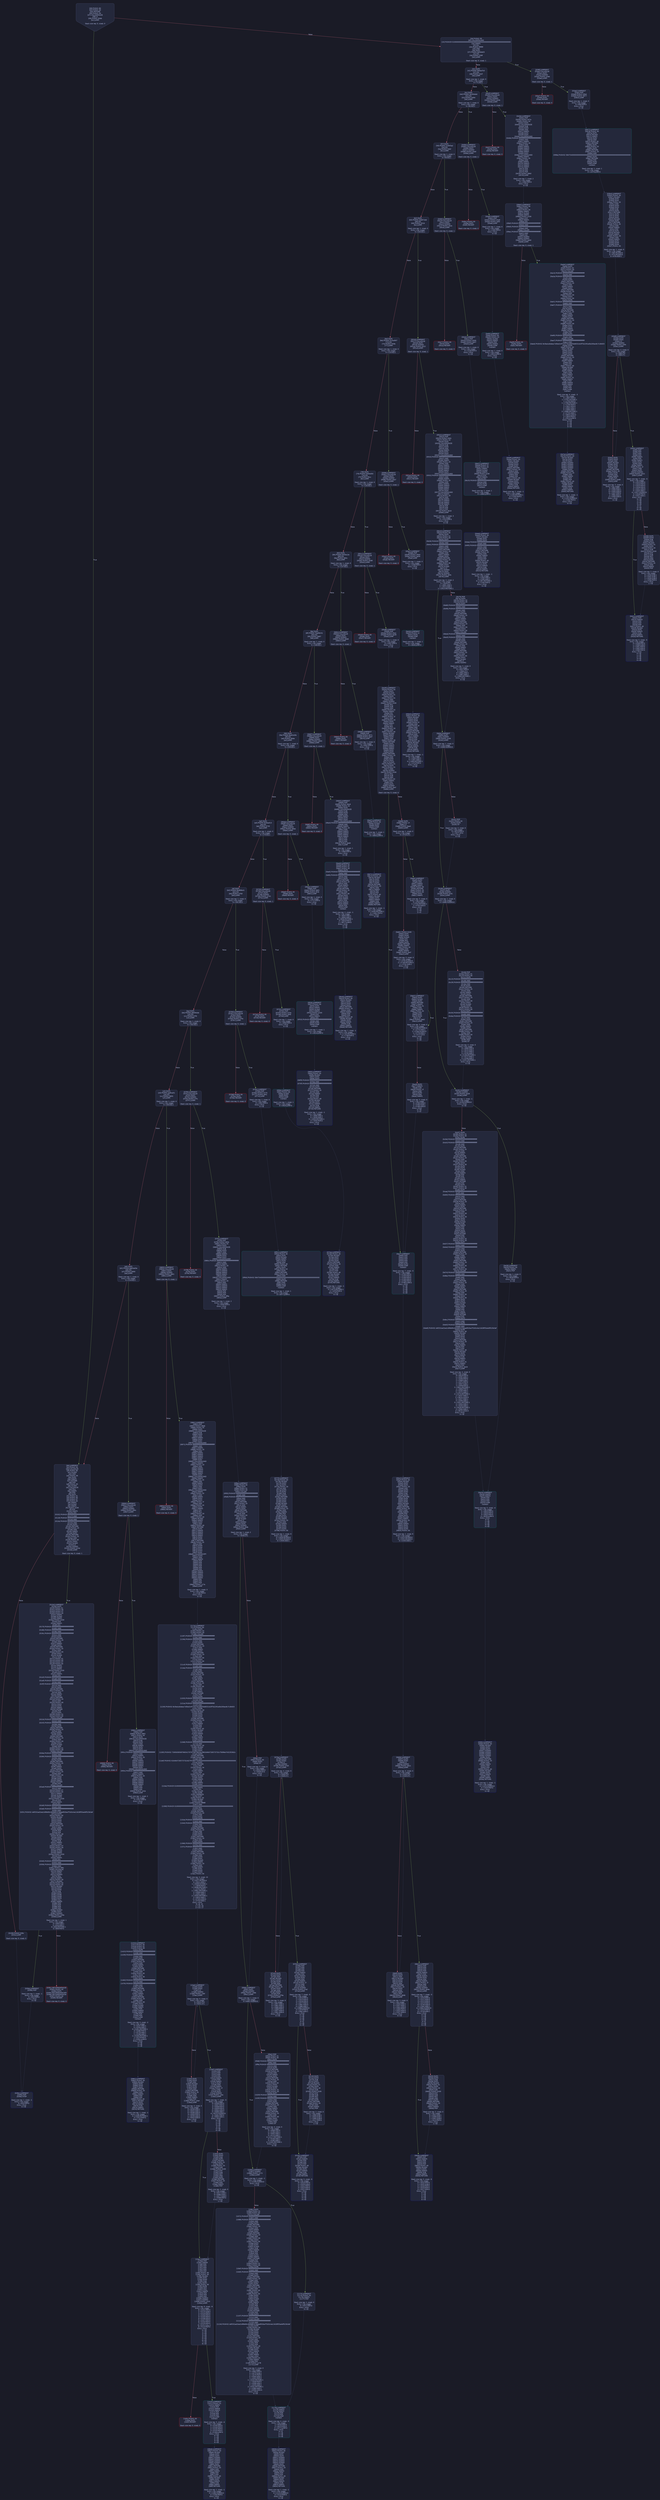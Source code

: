 digraph G {
    node [shape=box, style="filled, rounded", color="#565f89", fontcolor="#c0caf5", fontname="Helvetica", fillcolor="#24283b"];
    edge [color="#414868", fontcolor="#c0caf5", fontname="Helvetica"];
    bgcolor="#1a1b26";
    0 [ label = "[00] PUSH1 80
[02] PUSH1 40
[04] MSTORE
[05] PUSH1 04
[07] CALLDATASIZE
[08] LT
[09] PUSH2 00db
[0c] JUMPI

Stack size req: 0, sizeΔ: 0
" shape = invhouse]
    1 [ label = "[0d] PUSH1 00
[0f] CALLDATALOAD
[10] PUSH29 0100000000000000000000000000000000000000000000000000000000
[2e] SWAP1
[2f] DIV
[30] PUSH4 ffffffff
[35] AND
[36] DUP1
[37] PUSH4 06fdde03
[3c] EQ
[3d] PUSH2 039f
[40] JUMPI

Stack size req: 0, sizeΔ: 1
"]
    2 [ label = "[41] DUP1
[42] PUSH4 095ea7b3
[47] EQ
[48] PUSH2 042f
[4b] JUMPI

Stack size req: 1, sizeΔ: 0
Entry->Op usage:
	0->71:EQ:1
"]
    3 [ label = "[4c] DUP1
[4d] PUSH4 18160ddd
[52] EQ
[53] PUSH2 0494
[56] JUMPI

Stack size req: 1, sizeΔ: 0
Entry->Op usage:
	0->82:EQ:1
"]
    4 [ label = "[57] DUP1
[58] PUSH4 2194f3a2
[5d] EQ
[5e] PUSH2 04bf
[61] JUMPI

Stack size req: 1, sizeΔ: 0
Entry->Op usage:
	0->93:EQ:1
"]
    5 [ label = "[62] DUP1
[63] PUSH4 23b872dd
[68] EQ
[69] PUSH2 0516
[6c] JUMPI

Stack size req: 1, sizeΔ: 0
Entry->Op usage:
	0->104:EQ:1
"]
    6 [ label = "[6d] DUP1
[6e] PUSH4 313ce567
[73] EQ
[74] PUSH2 059b
[77] JUMPI

Stack size req: 1, sizeΔ: 0
Entry->Op usage:
	0->115:EQ:1
"]
    7 [ label = "[78] DUP1
[79] PUSH4 54fd4d50
[7e] EQ
[7f] PUSH2 05cc
[82] JUMPI

Stack size req: 1, sizeΔ: 0
Entry->Op usage:
	0->126:EQ:1
"]
    8 [ label = "[83] DUP1
[84] PUSH4 65f2bc2e
[89] EQ
[8a] PUSH2 065c
[8d] JUMPI

Stack size req: 1, sizeΔ: 0
Entry->Op usage:
	0->137:EQ:1
"]
    9 [ label = "[8e] DUP1
[8f] PUSH4 70a08231
[94] EQ
[95] PUSH2 0687
[98] JUMPI

Stack size req: 1, sizeΔ: 0
Entry->Op usage:
	0->148:EQ:1
"]
    10 [ label = "[99] DUP1
[9a] PUSH4 8da5cb5b
[9f] EQ
[a0] PUSH2 06de
[a3] JUMPI

Stack size req: 1, sizeΔ: 0
Entry->Op usage:
	0->159:EQ:1
"]
    11 [ label = "[a4] DUP1
[a5] PUSH4 933ba413
[aa] EQ
[ab] PUSH2 0735
[ae] JUMPI

Stack size req: 1, sizeΔ: 0
Entry->Op usage:
	0->170:EQ:1
"]
    12 [ label = "[af] DUP1
[b0] PUSH4 95d89b41
[b5] EQ
[b6] PUSH2 0760
[b9] JUMPI

Stack size req: 1, sizeΔ: 0
Entry->Op usage:
	0->181:EQ:1
"]
    13 [ label = "[ba] DUP1
[bb] PUSH4 a9059cbb
[c0] EQ
[c1] PUSH2 07f0
[c4] JUMPI

Stack size req: 1, sizeΔ: 0
Entry->Op usage:
	0->192:EQ:1
"]
    14 [ label = "[c5] DUP1
[c6] PUSH4 cae9ca51
[cb] EQ
[cc] PUSH2 0855
[cf] JUMPI

Stack size req: 1, sizeΔ: 0
Entry->Op usage:
	0->203:EQ:1
"]
    15 [ label = "[d0] DUP1
[d1] PUSH4 dd62ed3e
[d6] EQ
[d7] PUSH2 0900
[da] JUMPI

Stack size req: 1, sizeΔ: 0
Entry->Op usage:
	0->214:EQ:1
"]
    16 [ label = "[db] JUMPDEST
[dc] PUSH1 00
[de] CALLVALUE
[df] PUSH1 06
[e1] SLOAD
[e2] ADD
[e3] PUSH1 06
[e5] DUP2
[e6] SWAP1
[e7] SSTORE
[e8] POP
[e9] PUSH1 05
[eb] SLOAD
[ec] CALLVALUE
[ed] MUL
[ee] SWAP1
[ef] POP
[f0] DUP1
[f1] PUSH1 01
[f3] PUSH1 00
[f5] PUSH1 07
[f7] PUSH1 00
[f9] SWAP1
[fa] SLOAD
[fb] SWAP1
[fc] PUSH2 0100
[ff] EXP
[0100] SWAP1
[0101] DIV
[0102] PUSH20 ffffffffffffffffffffffffffffffffffffffff
[0117] AND
[0118] PUSH20 ffffffffffffffffffffffffffffffffffffffff
[012d] AND
[012e] PUSH20 ffffffffffffffffffffffffffffffffffffffff
[0143] AND
[0144] DUP2
[0145] MSTORE
[0146] PUSH1 20
[0148] ADD
[0149] SWAP1
[014a] DUP2
[014b] MSTORE
[014c] PUSH1 20
[014e] ADD
[014f] PUSH1 00
[0151] SHA3
[0152] SLOAD
[0153] LT
[0154] ISZERO
[0155] PUSH2 015d
[0158] JUMPI

Stack size req: 0, sizeΔ: 1
"]
    17 [ label = "[0159] PUSH2 039c
[015c] JUMP

Stack size req: 0, sizeΔ: 0
"]
    18 [ label = "[015d] JUMPDEST
[015e] DUP1
[015f] PUSH1 01
[0161] PUSH1 00
[0163] PUSH1 07
[0165] PUSH1 00
[0167] SWAP1
[0168] SLOAD
[0169] SWAP1
[016a] PUSH2 0100
[016d] EXP
[016e] SWAP1
[016f] DIV
[0170] PUSH20 ffffffffffffffffffffffffffffffffffffffff
[0185] AND
[0186] PUSH20 ffffffffffffffffffffffffffffffffffffffff
[019b] AND
[019c] PUSH20 ffffffffffffffffffffffffffffffffffffffff
[01b1] AND
[01b2] DUP2
[01b3] MSTORE
[01b4] PUSH1 20
[01b6] ADD
[01b7] SWAP1
[01b8] DUP2
[01b9] MSTORE
[01ba] PUSH1 20
[01bc] ADD
[01bd] PUSH1 00
[01bf] SHA3
[01c0] SLOAD
[01c1] SUB
[01c2] PUSH1 01
[01c4] PUSH1 00
[01c6] PUSH1 07
[01c8] PUSH1 00
[01ca] SWAP1
[01cb] SLOAD
[01cc] SWAP1
[01cd] PUSH2 0100
[01d0] EXP
[01d1] SWAP1
[01d2] DIV
[01d3] PUSH20 ffffffffffffffffffffffffffffffffffffffff
[01e8] AND
[01e9] PUSH20 ffffffffffffffffffffffffffffffffffffffff
[01fe] AND
[01ff] PUSH20 ffffffffffffffffffffffffffffffffffffffff
[0214] AND
[0215] DUP2
[0216] MSTORE
[0217] PUSH1 20
[0219] ADD
[021a] SWAP1
[021b] DUP2
[021c] MSTORE
[021d] PUSH1 20
[021f] ADD
[0220] PUSH1 00
[0222] SHA3
[0223] DUP2
[0224] SWAP1
[0225] SSTORE
[0226] POP
[0227] DUP1
[0228] PUSH1 01
[022a] PUSH1 00
[022c] CALLER
[022d] PUSH20 ffffffffffffffffffffffffffffffffffffffff
[0242] AND
[0243] PUSH20 ffffffffffffffffffffffffffffffffffffffff
[0258] AND
[0259] DUP2
[025a] MSTORE
[025b] PUSH1 20
[025d] ADD
[025e] SWAP1
[025f] DUP2
[0260] MSTORE
[0261] PUSH1 20
[0263] ADD
[0264] PUSH1 00
[0266] SHA3
[0267] SLOAD
[0268] ADD
[0269] PUSH1 01
[026b] PUSH1 00
[026d] CALLER
[026e] PUSH20 ffffffffffffffffffffffffffffffffffffffff
[0283] AND
[0284] PUSH20 ffffffffffffffffffffffffffffffffffffffff
[0299] AND
[029a] DUP2
[029b] MSTORE
[029c] PUSH1 20
[029e] ADD
[029f] SWAP1
[02a0] DUP2
[02a1] MSTORE
[02a2] PUSH1 20
[02a4] ADD
[02a5] PUSH1 00
[02a7] SHA3
[02a8] DUP2
[02a9] SWAP1
[02aa] SSTORE
[02ab] POP
[02ac] CALLER
[02ad] PUSH20 ffffffffffffffffffffffffffffffffffffffff
[02c2] AND
[02c3] PUSH1 07
[02c5] PUSH1 00
[02c7] SWAP1
[02c8] SLOAD
[02c9] SWAP1
[02ca] PUSH2 0100
[02cd] EXP
[02ce] SWAP1
[02cf] DIV
[02d0] PUSH20 ffffffffffffffffffffffffffffffffffffffff
[02e5] AND
[02e6] PUSH20 ffffffffffffffffffffffffffffffffffffffff
[02fb] AND
[02fc] PUSH32 ddf252ad1be2c89b69c2b068fc378daa952ba7f163c4a11628f55a4df523b3ef
[031d] DUP4
[031e] PUSH1 40
[0320] MLOAD
[0321] DUP1
[0322] DUP3
[0323] DUP2
[0324] MSTORE
[0325] PUSH1 20
[0327] ADD
[0328] SWAP2
[0329] POP
[032a] POP
[032b] PUSH1 40
[032d] MLOAD
[032e] DUP1
[032f] SWAP2
[0330] SUB
[0331] SWAP1
[0332] LOG3
[0333] PUSH1 07
[0335] PUSH1 00
[0337] SWAP1
[0338] SLOAD
[0339] SWAP1
[033a] PUSH2 0100
[033d] EXP
[033e] SWAP1
[033f] DIV
[0340] PUSH20 ffffffffffffffffffffffffffffffffffffffff
[0355] AND
[0356] PUSH20 ffffffffffffffffffffffffffffffffffffffff
[036b] AND
[036c] PUSH2 08fc
[036f] CALLVALUE
[0370] SWAP1
[0371] DUP2
[0372] ISZERO
[0373] MUL
[0374] SWAP1
[0375] PUSH1 40
[0377] MLOAD
[0378] PUSH1 00
[037a] PUSH1 40
[037c] MLOAD
[037d] DUP1
[037e] DUP4
[037f] SUB
[0380] DUP2
[0381] DUP6
[0382] DUP9
[0383] DUP9
[0384] CALL
[0385] SWAP4
[0386] POP
[0387] POP
[0388] POP
[0389] POP
[038a] ISZERO
[038b] DUP1
[038c] ISZERO
[038d] PUSH2 039a
[0390] JUMPI

Stack size req: 1, sizeΔ: 1
Entry->Op usage:
	0->449:SUB:1
	0->616:ADD:1
	0->804:MSTORE:1
	0->809:POP:0
"]
    19 [ label = "[0391] RETURNDATASIZE
[0392] PUSH1 00
[0394] DUP1
[0395] RETURNDATACOPY
[0396] RETURNDATASIZE
[0397] PUSH1 00
[0399] REVERT

Stack size req: 0, sizeΔ: 0
" color = "red"]
    20 [ label = "[039a] JUMPDEST
[039b] POP

Stack size req: 1, sizeΔ: -1
Entry->Op usage:
	0->923:POP:0
Entry->Exit:
	0->😵
"]
    21 [ label = "[039c] JUMPDEST
[039d] POP
[039e] STOP

Stack size req: 1, sizeΔ: -1
Entry->Op usage:
	0->925:POP:0
Entry->Exit:
	0->😵
" color = "darkblue"]
    22 [ label = "[039f] JUMPDEST
[03a0] CALLVALUE
[03a1] DUP1
[03a2] ISZERO
[03a3] PUSH2 03ab
[03a6] JUMPI

Stack size req: 0, sizeΔ: 1
"]
    23 [ label = "[03a7] PUSH1 00
[03a9] DUP1
[03aa] REVERT

Stack size req: 0, sizeΔ: 0
" color = "red"]
    24 [ label = "[03ab] JUMPDEST
[03ac] POP
[03ad] PUSH2 03b4
[03b0] PUSH2 0977
[03b3] JUMP

Stack size req: 1, sizeΔ: 0
Entry->Op usage:
	0->940:POP:0
Entry->Exit:
	0->😵
"]
    25 [ label = "[03b4] JUMPDEST
[03b5] PUSH1 40
[03b7] MLOAD
[03b8] DUP1
[03b9] DUP1
[03ba] PUSH1 20
[03bc] ADD
[03bd] DUP3
[03be] DUP2
[03bf] SUB
[03c0] DUP3
[03c1] MSTORE
[03c2] DUP4
[03c3] DUP2
[03c4] DUP2
[03c5] MLOAD
[03c6] DUP2
[03c7] MSTORE
[03c8] PUSH1 20
[03ca] ADD
[03cb] SWAP2
[03cc] POP
[03cd] DUP1
[03ce] MLOAD
[03cf] SWAP1
[03d0] PUSH1 20
[03d2] ADD
[03d3] SWAP1
[03d4] DUP1
[03d5] DUP4
[03d6] DUP4
[03d7] PUSH1 00

Stack size req: 1, sizeΔ: 9
Entry->Op usage:
	0->965:MLOAD:0
	0->974:MLOAD:0
	0->978:ADD:1
"]
    26 [ label = "[03d9] JUMPDEST
[03da] DUP4
[03db] DUP2
[03dc] LT
[03dd] ISZERO
[03de] PUSH2 03f4
[03e1] JUMPI

Stack size req: 4, sizeΔ: 0
Entry->Op usage:
	0->988:LT:0
	3->988:LT:1
"]
    27 [ label = "[03e2] DUP1
[03e3] DUP3
[03e4] ADD
[03e5] MLOAD
[03e6] DUP2
[03e7] DUP5
[03e8] ADD
[03e9] MSTORE
[03ea] PUSH1 20
[03ec] DUP2
[03ed] ADD
[03ee] SWAP1
[03ef] POP
[03f0] PUSH2 03d9
[03f3] JUMP

Stack size req: 3, sizeΔ: 0
Entry->Op usage:
	0->996:ADD:1
	0->1000:ADD:1
	0->1005:ADD:0
	0->1007:POP:0
	1->996:ADD:0
	2->1000:ADD:0
Entry->Exit:
	0->😵
"]
    28 [ label = "[03f4] JUMPDEST
[03f5] POP
[03f6] POP
[03f7] POP
[03f8] POP
[03f9] SWAP1
[03fa] POP
[03fb] SWAP1
[03fc] DUP2
[03fd] ADD
[03fe] SWAP1
[03ff] PUSH1 1f
[0401] AND
[0402] DUP1
[0403] ISZERO
[0404] PUSH2 0421
[0407] JUMPI

Stack size req: 7, sizeΔ: -5
Entry->Op usage:
	0->1013:POP:0
	1->1014:POP:0
	2->1015:POP:0
	3->1016:POP:0
	4->1021:ADD:0
	4->1025:AND:1
	4->1027:ISZERO:0
	5->1018:POP:0
	6->1021:ADD:1
Entry->Exit:
	0->😵
	1->😵
	2->😵
	3->😵
	4->0
	5->😵
	6->😵
"]
    29 [ label = "[0408] DUP1
[0409] DUP3
[040a] SUB
[040b] DUP1
[040c] MLOAD
[040d] PUSH1 01
[040f] DUP4
[0410] PUSH1 20
[0412] SUB
[0413] PUSH2 0100
[0416] EXP
[0417] SUB
[0418] NOT
[0419] AND
[041a] DUP2
[041b] MSTORE
[041c] PUSH1 20
[041e] ADD
[041f] SWAP2
[0420] POP

Stack size req: 2, sizeΔ: 0
Entry->Op usage:
	0->1034:SUB:1
	0->1042:SUB:1
	1->1034:SUB:0
	1->1056:POP:0
Entry->Exit:
	1->😵
"]
    30 [ label = "[0421] JUMPDEST
[0422] POP
[0423] SWAP3
[0424] POP
[0425] POP
[0426] POP
[0427] PUSH1 40
[0429] MLOAD
[042a] DUP1
[042b] SWAP2
[042c] SUB
[042d] SWAP1
[042e] RETURN

Stack size req: 5, sizeΔ: -5
Entry->Op usage:
	0->1058:POP:0
	1->1068:SUB:0
	2->1061:POP:0
	3->1062:POP:0
	4->1060:POP:0
Entry->Exit:
	0->😵
	1->😵
	2->😵
	3->😵
	4->😵
" color = "darkblue"]
    31 [ label = "[042f] JUMPDEST
[0430] CALLVALUE
[0431] DUP1
[0432] ISZERO
[0433] PUSH2 043b
[0436] JUMPI

Stack size req: 0, sizeΔ: 1
"]
    32 [ label = "[0437] PUSH1 00
[0439] DUP1
[043a] REVERT

Stack size req: 0, sizeΔ: 0
" color = "red"]
    33 [ label = "[043b] JUMPDEST
[043c] POP
[043d] PUSH2 047a
[0440] PUSH1 04
[0442] DUP1
[0443] CALLDATASIZE
[0444] SUB
[0445] DUP2
[0446] ADD
[0447] SWAP1
[0448] DUP1
[0449] DUP1
[044a] CALLDATALOAD
[044b] PUSH20 ffffffffffffffffffffffffffffffffffffffff
[0460] AND
[0461] SWAP1
[0462] PUSH1 20
[0464] ADD
[0465] SWAP1
[0466] SWAP3
[0467] SWAP2
[0468] SWAP1
[0469] DUP1
[046a] CALLDATALOAD
[046b] SWAP1
[046c] PUSH1 20
[046e] ADD
[046f] SWAP1
[0470] SWAP3
[0471] SWAP2
[0472] SWAP1
[0473] POP
[0474] POP
[0475] POP
[0476] PUSH2 09b0
[0479] JUMP

Stack size req: 1, sizeΔ: 2
Entry->Op usage:
	0->1084:POP:0
Entry->Exit:
	0->😵
"]
    34 [ label = "[047a] JUMPDEST
[047b] PUSH1 40
[047d] MLOAD
[047e] DUP1
[047f] DUP3
[0480] ISZERO
[0481] ISZERO
[0482] ISZERO
[0483] ISZERO
[0484] DUP2
[0485] MSTORE
[0486] PUSH1 20
[0488] ADD
[0489] SWAP2
[048a] POP
[048b] POP
[048c] PUSH1 40
[048e] MLOAD
[048f] DUP1
[0490] SWAP2
[0491] SUB
[0492] SWAP1
[0493] RETURN

Stack size req: 1, sizeΔ: -1
Entry->Op usage:
	0->1152:ISZERO:0
	0->1162:POP:0
Entry->Exit:
	0->😵
" color = "darkblue"]
    35 [ label = "[0494] JUMPDEST
[0495] CALLVALUE
[0496] DUP1
[0497] ISZERO
[0498] PUSH2 04a0
[049b] JUMPI

Stack size req: 0, sizeΔ: 1
"]
    36 [ label = "[049c] PUSH1 00
[049e] DUP1
[049f] REVERT

Stack size req: 0, sizeΔ: 0
" color = "red"]
    37 [ label = "[04a0] JUMPDEST
[04a1] POP
[04a2] PUSH2 04a9
[04a5] PUSH2 0afd
[04a8] JUMP

Stack size req: 1, sizeΔ: 0
Entry->Op usage:
	0->1185:POP:0
Entry->Exit:
	0->😵
"]
    38 [ label = "[04a9] JUMPDEST
[04aa] PUSH1 40
[04ac] MLOAD
[04ad] DUP1
[04ae] DUP3
[04af] DUP2
[04b0] MSTORE
[04b1] PUSH1 20
[04b3] ADD
[04b4] SWAP2
[04b5] POP
[04b6] POP
[04b7] PUSH1 40
[04b9] MLOAD
[04ba] DUP1
[04bb] SWAP2
[04bc] SUB
[04bd] SWAP1
[04be] RETURN

Stack size req: 1, sizeΔ: -1
Entry->Op usage:
	0->1200:MSTORE:1
	0->1205:POP:0
Entry->Exit:
	0->😵
" color = "darkblue"]
    39 [ label = "[04bf] JUMPDEST
[04c0] CALLVALUE
[04c1] DUP1
[04c2] ISZERO
[04c3] PUSH2 04cb
[04c6] JUMPI

Stack size req: 0, sizeΔ: 1
"]
    40 [ label = "[04c7] PUSH1 00
[04c9] DUP1
[04ca] REVERT

Stack size req: 0, sizeΔ: 0
" color = "red"]
    41 [ label = "[04cb] JUMPDEST
[04cc] POP
[04cd] PUSH2 04d4
[04d0] PUSH2 0b07
[04d3] JUMP

Stack size req: 1, sizeΔ: 0
Entry->Op usage:
	0->1228:POP:0
Entry->Exit:
	0->😵
"]
    42 [ label = "[04d4] JUMPDEST
[04d5] PUSH1 40
[04d7] MLOAD
[04d8] DUP1
[04d9] DUP3
[04da] PUSH20 ffffffffffffffffffffffffffffffffffffffff
[04ef] AND
[04f0] PUSH20 ffffffffffffffffffffffffffffffffffffffff
[0505] AND
[0506] DUP2
[0507] MSTORE
[0508] PUSH1 20
[050a] ADD
[050b] SWAP2
[050c] POP
[050d] POP
[050e] PUSH1 40
[0510] MLOAD
[0511] DUP1
[0512] SWAP2
[0513] SUB
[0514] SWAP1
[0515] RETURN

Stack size req: 1, sizeΔ: -1
Entry->Op usage:
	0->1263:AND:1
	0->1285:AND:1
	0->1287:MSTORE:1
	0->1292:POP:0
Entry->Exit:
	0->😵
" color = "darkblue"]
    43 [ label = "[0516] JUMPDEST
[0517] CALLVALUE
[0518] DUP1
[0519] ISZERO
[051a] PUSH2 0522
[051d] JUMPI

Stack size req: 0, sizeΔ: 1
"]
    44 [ label = "[051e] PUSH1 00
[0520] DUP1
[0521] REVERT

Stack size req: 0, sizeΔ: 0
" color = "red"]
    45 [ label = "[0522] JUMPDEST
[0523] POP
[0524] PUSH2 0581
[0527] PUSH1 04
[0529] DUP1
[052a] CALLDATASIZE
[052b] SUB
[052c] DUP2
[052d] ADD
[052e] SWAP1
[052f] DUP1
[0530] DUP1
[0531] CALLDATALOAD
[0532] PUSH20 ffffffffffffffffffffffffffffffffffffffff
[0547] AND
[0548] SWAP1
[0549] PUSH1 20
[054b] ADD
[054c] SWAP1
[054d] SWAP3
[054e] SWAP2
[054f] SWAP1
[0550] DUP1
[0551] CALLDATALOAD
[0552] PUSH20 ffffffffffffffffffffffffffffffffffffffff
[0567] AND
[0568] SWAP1
[0569] PUSH1 20
[056b] ADD
[056c] SWAP1
[056d] SWAP3
[056e] SWAP2
[056f] SWAP1
[0570] DUP1
[0571] CALLDATALOAD
[0572] SWAP1
[0573] PUSH1 20
[0575] ADD
[0576] SWAP1
[0577] SWAP3
[0578] SWAP2
[0579] SWAP1
[057a] POP
[057b] POP
[057c] POP
[057d] PUSH2 0b2d
[0580] JUMP

Stack size req: 1, sizeΔ: 3
Entry->Op usage:
	0->1315:POP:0
Entry->Exit:
	0->😵
"]
    46 [ label = "[0581] JUMPDEST
[0582] PUSH1 40
[0584] MLOAD
[0585] DUP1
[0586] DUP3
[0587] ISZERO
[0588] ISZERO
[0589] ISZERO
[058a] ISZERO
[058b] DUP2
[058c] MSTORE
[058d] PUSH1 20
[058f] ADD
[0590] SWAP2
[0591] POP
[0592] POP
[0593] PUSH1 40
[0595] MLOAD
[0596] DUP1
[0597] SWAP2
[0598] SUB
[0599] SWAP1
[059a] RETURN

Stack size req: 1, sizeΔ: -1
Entry->Op usage:
	0->1415:ISZERO:0
	0->1425:POP:0
Entry->Exit:
	0->😵
" color = "darkblue"]
    47 [ label = "[059b] JUMPDEST
[059c] CALLVALUE
[059d] DUP1
[059e] ISZERO
[059f] PUSH2 05a7
[05a2] JUMPI

Stack size req: 0, sizeΔ: 1
"]
    48 [ label = "[05a3] PUSH1 00
[05a5] DUP1
[05a6] REVERT

Stack size req: 0, sizeΔ: 0
" color = "red"]
    49 [ label = "[05a7] JUMPDEST
[05a8] POP
[05a9] PUSH2 05b0
[05ac] PUSH2 0e34
[05af] JUMP

Stack size req: 1, sizeΔ: 0
Entry->Op usage:
	0->1448:POP:0
Entry->Exit:
	0->😵
"]
    50 [ label = "[05b0] JUMPDEST
[05b1] PUSH1 40
[05b3] MLOAD
[05b4] DUP1
[05b5] DUP3
[05b6] PUSH1 ff
[05b8] AND
[05b9] PUSH1 ff
[05bb] AND
[05bc] DUP2
[05bd] MSTORE
[05be] PUSH1 20
[05c0] ADD
[05c1] SWAP2
[05c2] POP
[05c3] POP
[05c4] PUSH1 40
[05c6] MLOAD
[05c7] DUP1
[05c8] SWAP2
[05c9] SUB
[05ca] SWAP1
[05cb] RETURN

Stack size req: 1, sizeΔ: -1
Entry->Op usage:
	0->1464:AND:1
	0->1467:AND:1
	0->1469:MSTORE:1
	0->1474:POP:0
Entry->Exit:
	0->😵
" color = "darkblue"]
    51 [ label = "[05cc] JUMPDEST
[05cd] CALLVALUE
[05ce] DUP1
[05cf] ISZERO
[05d0] PUSH2 05d8
[05d3] JUMPI

Stack size req: 0, sizeΔ: 1
"]
    52 [ label = "[05d4] PUSH1 00
[05d6] DUP1
[05d7] REVERT

Stack size req: 0, sizeΔ: 0
" color = "red"]
    53 [ label = "[05d8] JUMPDEST
[05d9] POP
[05da] PUSH2 05e1
[05dd] PUSH2 0e39
[05e0] JUMP

Stack size req: 1, sizeΔ: 0
Entry->Op usage:
	0->1497:POP:0
Entry->Exit:
	0->😵
"]
    54 [ label = "[05e1] JUMPDEST
[05e2] PUSH1 40
[05e4] MLOAD
[05e5] DUP1
[05e6] DUP1
[05e7] PUSH1 20
[05e9] ADD
[05ea] DUP3
[05eb] DUP2
[05ec] SUB
[05ed] DUP3
[05ee] MSTORE
[05ef] DUP4
[05f0] DUP2
[05f1] DUP2
[05f2] MLOAD
[05f3] DUP2
[05f4] MSTORE
[05f5] PUSH1 20
[05f7] ADD
[05f8] SWAP2
[05f9] POP
[05fa] DUP1
[05fb] MLOAD
[05fc] SWAP1
[05fd] PUSH1 20
[05ff] ADD
[0600] SWAP1
[0601] DUP1
[0602] DUP4
[0603] DUP4
[0604] PUSH1 00

Stack size req: 1, sizeΔ: 9
Entry->Op usage:
	0->1522:MLOAD:0
	0->1531:MLOAD:0
	0->1535:ADD:1
"]
    55 [ label = "[0606] JUMPDEST
[0607] DUP4
[0608] DUP2
[0609] LT
[060a] ISZERO
[060b] PUSH2 0621
[060e] JUMPI

Stack size req: 4, sizeΔ: 0
Entry->Op usage:
	0->1545:LT:0
	3->1545:LT:1
"]
    56 [ label = "[060f] DUP1
[0610] DUP3
[0611] ADD
[0612] MLOAD
[0613] DUP2
[0614] DUP5
[0615] ADD
[0616] MSTORE
[0617] PUSH1 20
[0619] DUP2
[061a] ADD
[061b] SWAP1
[061c] POP
[061d] PUSH2 0606
[0620] JUMP

Stack size req: 3, sizeΔ: 0
Entry->Op usage:
	0->1553:ADD:1
	0->1557:ADD:1
	0->1562:ADD:0
	0->1564:POP:0
	1->1553:ADD:0
	2->1557:ADD:0
Entry->Exit:
	0->😵
"]
    57 [ label = "[0621] JUMPDEST
[0622] POP
[0623] POP
[0624] POP
[0625] POP
[0626] SWAP1
[0627] POP
[0628] SWAP1
[0629] DUP2
[062a] ADD
[062b] SWAP1
[062c] PUSH1 1f
[062e] AND
[062f] DUP1
[0630] ISZERO
[0631] PUSH2 064e
[0634] JUMPI

Stack size req: 7, sizeΔ: -5
Entry->Op usage:
	0->1570:POP:0
	1->1571:POP:0
	2->1572:POP:0
	3->1573:POP:0
	4->1578:ADD:0
	4->1582:AND:1
	4->1584:ISZERO:0
	5->1575:POP:0
	6->1578:ADD:1
Entry->Exit:
	0->😵
	1->😵
	2->😵
	3->😵
	4->0
	5->😵
	6->😵
"]
    58 [ label = "[0635] DUP1
[0636] DUP3
[0637] SUB
[0638] DUP1
[0639] MLOAD
[063a] PUSH1 01
[063c] DUP4
[063d] PUSH1 20
[063f] SUB
[0640] PUSH2 0100
[0643] EXP
[0644] SUB
[0645] NOT
[0646] AND
[0647] DUP2
[0648] MSTORE
[0649] PUSH1 20
[064b] ADD
[064c] SWAP2
[064d] POP

Stack size req: 2, sizeΔ: 0
Entry->Op usage:
	0->1591:SUB:1
	0->1599:SUB:1
	1->1591:SUB:0
	1->1613:POP:0
Entry->Exit:
	1->😵
"]
    59 [ label = "[064e] JUMPDEST
[064f] POP
[0650] SWAP3
[0651] POP
[0652] POP
[0653] POP
[0654] PUSH1 40
[0656] MLOAD
[0657] DUP1
[0658] SWAP2
[0659] SUB
[065a] SWAP1
[065b] RETURN

Stack size req: 5, sizeΔ: -5
Entry->Op usage:
	0->1615:POP:0
	1->1625:SUB:0
	2->1618:POP:0
	3->1619:POP:0
	4->1617:POP:0
Entry->Exit:
	0->😵
	1->😵
	2->😵
	3->😵
	4->😵
" color = "darkblue"]
    60 [ label = "[065c] JUMPDEST
[065d] CALLVALUE
[065e] DUP1
[065f] ISZERO
[0660] PUSH2 0668
[0663] JUMPI

Stack size req: 0, sizeΔ: 1
"]
    61 [ label = "[0664] PUSH1 00
[0666] DUP1
[0667] REVERT

Stack size req: 0, sizeΔ: 0
" color = "red"]
    62 [ label = "[0668] JUMPDEST
[0669] POP
[066a] PUSH2 0671
[066d] PUSH2 0ed7
[0670] JUMP

Stack size req: 1, sizeΔ: 0
Entry->Op usage:
	0->1641:POP:0
Entry->Exit:
	0->😵
"]
    63 [ label = "[0671] JUMPDEST
[0672] PUSH1 40
[0674] MLOAD
[0675] DUP1
[0676] DUP3
[0677] DUP2
[0678] MSTORE
[0679] PUSH1 20
[067b] ADD
[067c] SWAP2
[067d] POP
[067e] POP
[067f] PUSH1 40
[0681] MLOAD
[0682] DUP1
[0683] SWAP2
[0684] SUB
[0685] SWAP1
[0686] RETURN

Stack size req: 1, sizeΔ: -1
Entry->Op usage:
	0->1656:MSTORE:1
	0->1661:POP:0
Entry->Exit:
	0->😵
" color = "darkblue"]
    64 [ label = "[0687] JUMPDEST
[0688] CALLVALUE
[0689] DUP1
[068a] ISZERO
[068b] PUSH2 0693
[068e] JUMPI

Stack size req: 0, sizeΔ: 1
"]
    65 [ label = "[068f] PUSH1 00
[0691] DUP1
[0692] REVERT

Stack size req: 0, sizeΔ: 0
" color = "red"]
    66 [ label = "[0693] JUMPDEST
[0694] POP
[0695] PUSH2 06c8
[0698] PUSH1 04
[069a] DUP1
[069b] CALLDATASIZE
[069c] SUB
[069d] DUP2
[069e] ADD
[069f] SWAP1
[06a0] DUP1
[06a1] DUP1
[06a2] CALLDATALOAD
[06a3] PUSH20 ffffffffffffffffffffffffffffffffffffffff
[06b8] AND
[06b9] SWAP1
[06ba] PUSH1 20
[06bc] ADD
[06bd] SWAP1
[06be] SWAP3
[06bf] SWAP2
[06c0] SWAP1
[06c1] POP
[06c2] POP
[06c3] POP
[06c4] PUSH2 0edd
[06c7] JUMP

Stack size req: 1, sizeΔ: 1
Entry->Op usage:
	0->1684:POP:0
Entry->Exit:
	0->😵
"]
    67 [ label = "[06c8] JUMPDEST
[06c9] PUSH1 40
[06cb] MLOAD
[06cc] DUP1
[06cd] DUP3
[06ce] DUP2
[06cf] MSTORE
[06d0] PUSH1 20
[06d2] ADD
[06d3] SWAP2
[06d4] POP
[06d5] POP
[06d6] PUSH1 40
[06d8] MLOAD
[06d9] DUP1
[06da] SWAP2
[06db] SUB
[06dc] SWAP1
[06dd] RETURN

Stack size req: 1, sizeΔ: -1
Entry->Op usage:
	0->1743:MSTORE:1
	0->1748:POP:0
Entry->Exit:
	0->😵
" color = "darkblue"]
    68 [ label = "[06de] JUMPDEST
[06df] CALLVALUE
[06e0] DUP1
[06e1] ISZERO
[06e2] PUSH2 06ea
[06e5] JUMPI

Stack size req: 0, sizeΔ: 1
"]
    69 [ label = "[06e6] PUSH1 00
[06e8] DUP1
[06e9] REVERT

Stack size req: 0, sizeΔ: 0
" color = "red"]
    70 [ label = "[06ea] JUMPDEST
[06eb] POP
[06ec] PUSH2 06f3
[06ef] PUSH2 0f26
[06f2] JUMP

Stack size req: 1, sizeΔ: 0
Entry->Op usage:
	0->1771:POP:0
Entry->Exit:
	0->😵
"]
    71 [ label = "[06f3] JUMPDEST
[06f4] PUSH1 40
[06f6] MLOAD
[06f7] DUP1
[06f8] DUP3
[06f9] PUSH20 ffffffffffffffffffffffffffffffffffffffff
[070e] AND
[070f] PUSH20 ffffffffffffffffffffffffffffffffffffffff
[0724] AND
[0725] DUP2
[0726] MSTORE
[0727] PUSH1 20
[0729] ADD
[072a] SWAP2
[072b] POP
[072c] POP
[072d] PUSH1 40
[072f] MLOAD
[0730] DUP1
[0731] SWAP2
[0732] SUB
[0733] SWAP1
[0734] RETURN

Stack size req: 1, sizeΔ: -1
Entry->Op usage:
	0->1806:AND:1
	0->1828:AND:1
	0->1830:MSTORE:1
	0->1835:POP:0
Entry->Exit:
	0->😵
" color = "darkblue"]
    72 [ label = "[0735] JUMPDEST
[0736] CALLVALUE
[0737] DUP1
[0738] ISZERO
[0739] PUSH2 0741
[073c] JUMPI

Stack size req: 0, sizeΔ: 1
"]
    73 [ label = "[073d] PUSH1 00
[073f] DUP1
[0740] REVERT

Stack size req: 0, sizeΔ: 0
" color = "red"]
    74 [ label = "[0741] JUMPDEST
[0742] POP
[0743] PUSH2 074a
[0746] PUSH2 0f4b
[0749] JUMP

Stack size req: 1, sizeΔ: 0
Entry->Op usage:
	0->1858:POP:0
Entry->Exit:
	0->😵
"]
    75 [ label = "[074a] JUMPDEST
[074b] PUSH1 40
[074d] MLOAD
[074e] DUP1
[074f] DUP3
[0750] DUP2
[0751] MSTORE
[0752] PUSH1 20
[0754] ADD
[0755] SWAP2
[0756] POP
[0757] POP
[0758] PUSH1 40
[075a] MLOAD
[075b] DUP1
[075c] SWAP2
[075d] SUB
[075e] SWAP1
[075f] RETURN

Stack size req: 1, sizeΔ: -1
Entry->Op usage:
	0->1873:MSTORE:1
	0->1878:POP:0
Entry->Exit:
	0->😵
" color = "darkblue"]
    76 [ label = "[0760] JUMPDEST
[0761] CALLVALUE
[0762] DUP1
[0763] ISZERO
[0764] PUSH2 076c
[0767] JUMPI

Stack size req: 0, sizeΔ: 1
"]
    77 [ label = "[0768] PUSH1 00
[076a] DUP1
[076b] REVERT

Stack size req: 0, sizeΔ: 0
" color = "red"]
    78 [ label = "[076c] JUMPDEST
[076d] POP
[076e] PUSH2 0775
[0771] PUSH2 0f51
[0774] JUMP

Stack size req: 1, sizeΔ: 0
Entry->Op usage:
	0->1901:POP:0
Entry->Exit:
	0->😵
"]
    79 [ label = "[0775] JUMPDEST
[0776] PUSH1 40
[0778] MLOAD
[0779] DUP1
[077a] DUP1
[077b] PUSH1 20
[077d] ADD
[077e] DUP3
[077f] DUP2
[0780] SUB
[0781] DUP3
[0782] MSTORE
[0783] DUP4
[0784] DUP2
[0785] DUP2
[0786] MLOAD
[0787] DUP2
[0788] MSTORE
[0789] PUSH1 20
[078b] ADD
[078c] SWAP2
[078d] POP
[078e] DUP1
[078f] MLOAD
[0790] SWAP1
[0791] PUSH1 20
[0793] ADD
[0794] SWAP1
[0795] DUP1
[0796] DUP4
[0797] DUP4
[0798] PUSH1 00

Stack size req: 1, sizeΔ: 9
Entry->Op usage:
	0->1926:MLOAD:0
	0->1935:MLOAD:0
	0->1939:ADD:1
"]
    80 [ label = "[079a] JUMPDEST
[079b] DUP4
[079c] DUP2
[079d] LT
[079e] ISZERO
[079f] PUSH2 07b5
[07a2] JUMPI

Stack size req: 4, sizeΔ: 0
Entry->Op usage:
	0->1949:LT:0
	3->1949:LT:1
"]
    81 [ label = "[07a3] DUP1
[07a4] DUP3
[07a5] ADD
[07a6] MLOAD
[07a7] DUP2
[07a8] DUP5
[07a9] ADD
[07aa] MSTORE
[07ab] PUSH1 20
[07ad] DUP2
[07ae] ADD
[07af] SWAP1
[07b0] POP
[07b1] PUSH2 079a
[07b4] JUMP

Stack size req: 3, sizeΔ: 0
Entry->Op usage:
	0->1957:ADD:1
	0->1961:ADD:1
	0->1966:ADD:0
	0->1968:POP:0
	1->1957:ADD:0
	2->1961:ADD:0
Entry->Exit:
	0->😵
"]
    82 [ label = "[07b5] JUMPDEST
[07b6] POP
[07b7] POP
[07b8] POP
[07b9] POP
[07ba] SWAP1
[07bb] POP
[07bc] SWAP1
[07bd] DUP2
[07be] ADD
[07bf] SWAP1
[07c0] PUSH1 1f
[07c2] AND
[07c3] DUP1
[07c4] ISZERO
[07c5] PUSH2 07e2
[07c8] JUMPI

Stack size req: 7, sizeΔ: -5
Entry->Op usage:
	0->1974:POP:0
	1->1975:POP:0
	2->1976:POP:0
	3->1977:POP:0
	4->1982:ADD:0
	4->1986:AND:1
	4->1988:ISZERO:0
	5->1979:POP:0
	6->1982:ADD:1
Entry->Exit:
	0->😵
	1->😵
	2->😵
	3->😵
	4->0
	5->😵
	6->😵
"]
    83 [ label = "[07c9] DUP1
[07ca] DUP3
[07cb] SUB
[07cc] DUP1
[07cd] MLOAD
[07ce] PUSH1 01
[07d0] DUP4
[07d1] PUSH1 20
[07d3] SUB
[07d4] PUSH2 0100
[07d7] EXP
[07d8] SUB
[07d9] NOT
[07da] AND
[07db] DUP2
[07dc] MSTORE
[07dd] PUSH1 20
[07df] ADD
[07e0] SWAP2
[07e1] POP

Stack size req: 2, sizeΔ: 0
Entry->Op usage:
	0->1995:SUB:1
	0->2003:SUB:1
	1->1995:SUB:0
	1->2017:POP:0
Entry->Exit:
	1->😵
"]
    84 [ label = "[07e2] JUMPDEST
[07e3] POP
[07e4] SWAP3
[07e5] POP
[07e6] POP
[07e7] POP
[07e8] PUSH1 40
[07ea] MLOAD
[07eb] DUP1
[07ec] SWAP2
[07ed] SUB
[07ee] SWAP1
[07ef] RETURN

Stack size req: 5, sizeΔ: -5
Entry->Op usage:
	0->2019:POP:0
	1->2029:SUB:0
	2->2022:POP:0
	3->2023:POP:0
	4->2021:POP:0
Entry->Exit:
	0->😵
	1->😵
	2->😵
	3->😵
	4->😵
" color = "darkblue"]
    85 [ label = "[07f0] JUMPDEST
[07f1] CALLVALUE
[07f2] DUP1
[07f3] ISZERO
[07f4] PUSH2 07fc
[07f7] JUMPI

Stack size req: 0, sizeΔ: 1
"]
    86 [ label = "[07f8] PUSH1 00
[07fa] DUP1
[07fb] REVERT

Stack size req: 0, sizeΔ: 0
" color = "red"]
    87 [ label = "[07fc] JUMPDEST
[07fd] POP
[07fe] PUSH2 083b
[0801] PUSH1 04
[0803] DUP1
[0804] CALLDATASIZE
[0805] SUB
[0806] DUP2
[0807] ADD
[0808] SWAP1
[0809] DUP1
[080a] DUP1
[080b] CALLDATALOAD
[080c] PUSH20 ffffffffffffffffffffffffffffffffffffffff
[0821] AND
[0822] SWAP1
[0823] PUSH1 20
[0825] ADD
[0826] SWAP1
[0827] SWAP3
[0828] SWAP2
[0829] SWAP1
[082a] DUP1
[082b] CALLDATALOAD
[082c] SWAP1
[082d] PUSH1 20
[082f] ADD
[0830] SWAP1
[0831] SWAP3
[0832] SWAP2
[0833] SWAP1
[0834] POP
[0835] POP
[0836] POP
[0837] PUSH2 0f8a
[083a] JUMP

Stack size req: 1, sizeΔ: 2
Entry->Op usage:
	0->2045:POP:0
Entry->Exit:
	0->😵
"]
    88 [ label = "[083b] JUMPDEST
[083c] PUSH1 40
[083e] MLOAD
[083f] DUP1
[0840] DUP3
[0841] ISZERO
[0842] ISZERO
[0843] ISZERO
[0844] ISZERO
[0845] DUP2
[0846] MSTORE
[0847] PUSH1 20
[0849] ADD
[084a] SWAP2
[084b] POP
[084c] POP
[084d] PUSH1 40
[084f] MLOAD
[0850] DUP1
[0851] SWAP2
[0852] SUB
[0853] SWAP1
[0854] RETURN

Stack size req: 1, sizeΔ: -1
Entry->Op usage:
	0->2113:ISZERO:0
	0->2123:POP:0
Entry->Exit:
	0->😵
" color = "darkblue"]
    89 [ label = "[0855] JUMPDEST
[0856] CALLVALUE
[0857] DUP1
[0858] ISZERO
[0859] PUSH2 0861
[085c] JUMPI

Stack size req: 0, sizeΔ: 1
"]
    90 [ label = "[085d] PUSH1 00
[085f] DUP1
[0860] REVERT

Stack size req: 0, sizeΔ: 0
" color = "red"]
    91 [ label = "[0861] JUMPDEST
[0862] POP
[0863] PUSH2 08e6
[0866] PUSH1 04
[0868] DUP1
[0869] CALLDATASIZE
[086a] SUB
[086b] DUP2
[086c] ADD
[086d] SWAP1
[086e] DUP1
[086f] DUP1
[0870] CALLDATALOAD
[0871] PUSH20 ffffffffffffffffffffffffffffffffffffffff
[0886] AND
[0887] SWAP1
[0888] PUSH1 20
[088a] ADD
[088b] SWAP1
[088c] SWAP3
[088d] SWAP2
[088e] SWAP1
[088f] DUP1
[0890] CALLDATALOAD
[0891] SWAP1
[0892] PUSH1 20
[0894] ADD
[0895] SWAP1
[0896] SWAP3
[0897] SWAP2
[0898] SWAP1
[0899] DUP1
[089a] CALLDATALOAD
[089b] SWAP1
[089c] PUSH1 20
[089e] ADD
[089f] SWAP1
[08a0] DUP3
[08a1] ADD
[08a2] DUP1
[08a3] CALLDATALOAD
[08a4] SWAP1
[08a5] PUSH1 20
[08a7] ADD
[08a8] SWAP1
[08a9] DUP1
[08aa] DUP1
[08ab] PUSH1 1f
[08ad] ADD
[08ae] PUSH1 20
[08b0] DUP1
[08b1] SWAP2
[08b2] DIV
[08b3] MUL
[08b4] PUSH1 20
[08b6] ADD
[08b7] PUSH1 40
[08b9] MLOAD
[08ba] SWAP1
[08bb] DUP2
[08bc] ADD
[08bd] PUSH1 40
[08bf] MSTORE
[08c0] DUP1
[08c1] SWAP4
[08c2] SWAP3
[08c3] SWAP2
[08c4] SWAP1
[08c5] DUP2
[08c6] DUP2
[08c7] MSTORE
[08c8] PUSH1 20
[08ca] ADD
[08cb] DUP4
[08cc] DUP4
[08cd] DUP1
[08ce] DUP3
[08cf] DUP5
[08d0] CALLDATACOPY
[08d1] DUP3
[08d2] ADD
[08d3] SWAP2
[08d4] POP
[08d5] POP
[08d6] POP
[08d7] POP
[08d8] POP
[08d9] POP
[08da] SWAP2
[08db] SWAP3
[08dc] SWAP2
[08dd] SWAP3
[08de] SWAP1
[08df] POP
[08e0] POP
[08e1] POP
[08e2] PUSH2 117e
[08e5] JUMP

Stack size req: 1, sizeΔ: 3
Entry->Op usage:
	0->2146:POP:0
Entry->Exit:
	0->😵
"]
    92 [ label = "[08e6] JUMPDEST
[08e7] PUSH1 40
[08e9] MLOAD
[08ea] DUP1
[08eb] DUP3
[08ec] ISZERO
[08ed] ISZERO
[08ee] ISZERO
[08ef] ISZERO
[08f0] DUP2
[08f1] MSTORE
[08f2] PUSH1 20
[08f4] ADD
[08f5] SWAP2
[08f6] POP
[08f7] POP
[08f8] PUSH1 40
[08fa] MLOAD
[08fb] DUP1
[08fc] SWAP2
[08fd] SUB
[08fe] SWAP1
[08ff] RETURN

Stack size req: 1, sizeΔ: -1
Entry->Op usage:
	0->2284:ISZERO:0
	0->2294:POP:0
Entry->Exit:
	0->😵
" color = "darkblue"]
    93 [ label = "[0900] JUMPDEST
[0901] CALLVALUE
[0902] DUP1
[0903] ISZERO
[0904] PUSH2 090c
[0907] JUMPI

Stack size req: 0, sizeΔ: 1
"]
    94 [ label = "[0908] PUSH1 00
[090a] DUP1
[090b] REVERT

Stack size req: 0, sizeΔ: 0
" color = "red"]
    95 [ label = "[090c] JUMPDEST
[090d] POP
[090e] PUSH2 0961
[0911] PUSH1 04
[0913] DUP1
[0914] CALLDATASIZE
[0915] SUB
[0916] DUP2
[0917] ADD
[0918] SWAP1
[0919] DUP1
[091a] DUP1
[091b] CALLDATALOAD
[091c] PUSH20 ffffffffffffffffffffffffffffffffffffffff
[0931] AND
[0932] SWAP1
[0933] PUSH1 20
[0935] ADD
[0936] SWAP1
[0937] SWAP3
[0938] SWAP2
[0939] SWAP1
[093a] DUP1
[093b] CALLDATALOAD
[093c] PUSH20 ffffffffffffffffffffffffffffffffffffffff
[0951] AND
[0952] SWAP1
[0953] PUSH1 20
[0955] ADD
[0956] SWAP1
[0957] SWAP3
[0958] SWAP2
[0959] SWAP1
[095a] POP
[095b] POP
[095c] POP
[095d] PUSH2 141b
[0960] JUMP

Stack size req: 1, sizeΔ: 2
Entry->Op usage:
	0->2317:POP:0
Entry->Exit:
	0->😵
"]
    96 [ label = "[0961] JUMPDEST
[0962] PUSH1 40
[0964] MLOAD
[0965] DUP1
[0966] DUP3
[0967] DUP2
[0968] MSTORE
[0969] PUSH1 20
[096b] ADD
[096c] SWAP2
[096d] POP
[096e] POP
[096f] PUSH1 40
[0971] MLOAD
[0972] DUP1
[0973] SWAP2
[0974] SUB
[0975] SWAP1
[0976] RETURN

Stack size req: 1, sizeΔ: -1
Entry->Op usage:
	0->2408:MSTORE:1
	0->2413:POP:0
Entry->Exit:
	0->😵
" color = "darkblue"]
    97 [ label = "[0977] JUMPDEST
[0978] PUSH1 40
[097a] DUP1
[097b] MLOAD
[097c] SWAP1
[097d] DUP2
[097e] ADD
[097f] PUSH1 40
[0981] MSTORE
[0982] DUP1
[0983] PUSH1 03
[0985] DUP2
[0986] MSTORE
[0987] PUSH1 20
[0989] ADD
[098a] PUSH32 5847540000000000000000000000000000000000000000000000000000000000
[09ab] DUP2
[09ac] MSTORE
[09ad] POP
[09ae] DUP2
[09af] JUMP
Indirect!

Stack size req: 1, sizeΔ: 1
Entry->Op usage:
	0->2479:JUMP:0
" color = "teal"]
    98 [ label = "[09b0] JUMPDEST
[09b1] PUSH1 00
[09b3] DUP1
[09b4] PUSH1 00
[09b6] SWAP1
[09b7] SLOAD
[09b8] SWAP1
[09b9] PUSH2 0100
[09bc] EXP
[09bd] SWAP1
[09be] DIV
[09bf] PUSH20 ffffffffffffffffffffffffffffffffffffffff
[09d4] AND
[09d5] PUSH20 ffffffffffffffffffffffffffffffffffffffff
[09ea] AND
[09eb] CALLER
[09ec] PUSH20 ffffffffffffffffffffffffffffffffffffffff
[0a01] AND
[0a02] EQ
[0a03] ISZERO
[0a04] ISZERO
[0a05] PUSH2 0a0d
[0a08] JUMPI

Stack size req: 0, sizeΔ: 1
"]
    99 [ label = "[0a09] PUSH1 00
[0a0b] DUP1
[0a0c] REVERT

Stack size req: 0, sizeΔ: 0
" color = "red"]
    100 [ label = "[0a0d] JUMPDEST
[0a0e] DUP2
[0a0f] PUSH1 02
[0a11] PUSH1 00
[0a13] CALLER
[0a14] PUSH20 ffffffffffffffffffffffffffffffffffffffff
[0a29] AND
[0a2a] PUSH20 ffffffffffffffffffffffffffffffffffffffff
[0a3f] AND
[0a40] DUP2
[0a41] MSTORE
[0a42] PUSH1 20
[0a44] ADD
[0a45] SWAP1
[0a46] DUP2
[0a47] MSTORE
[0a48] PUSH1 20
[0a4a] ADD
[0a4b] PUSH1 00
[0a4d] SHA3
[0a4e] PUSH1 00
[0a50] DUP6
[0a51] PUSH20 ffffffffffffffffffffffffffffffffffffffff
[0a66] AND
[0a67] PUSH20 ffffffffffffffffffffffffffffffffffffffff
[0a7c] AND
[0a7d] DUP2
[0a7e] MSTORE
[0a7f] PUSH1 20
[0a81] ADD
[0a82] SWAP1
[0a83] DUP2
[0a84] MSTORE
[0a85] PUSH1 20
[0a87] ADD
[0a88] PUSH1 00
[0a8a] SHA3
[0a8b] DUP2
[0a8c] SWAP1
[0a8d] SSTORE
[0a8e] POP
[0a8f] DUP3
[0a90] PUSH20 ffffffffffffffffffffffffffffffffffffffff
[0aa5] AND
[0aa6] CALLER
[0aa7] PUSH20 ffffffffffffffffffffffffffffffffffffffff
[0abc] AND
[0abd] PUSH32 8c5be1e5ebec7d5bd14f71427d1e84f3dd0314c0f7b2291e5b200ac8c7c3b925
[0ade] DUP5
[0adf] PUSH1 40
[0ae1] MLOAD
[0ae2] DUP1
[0ae3] DUP3
[0ae4] DUP2
[0ae5] MSTORE
[0ae6] PUSH1 20
[0ae8] ADD
[0ae9] SWAP2
[0aea] POP
[0aeb] POP
[0aec] PUSH1 40
[0aee] MLOAD
[0aef] DUP1
[0af0] SWAP2
[0af1] SUB
[0af2] SWAP1
[0af3] LOG3
[0af4] PUSH1 01
[0af6] SWAP1
[0af7] POP
[0af8] SWAP3
[0af9] SWAP2
[0afa] POP
[0afb] POP
[0afc] JUMP
Indirect!

Stack size req: 4, sizeΔ: -3
Entry->Op usage:
	0->2807:POP:0
	1->2701:SSTORE:1
	1->2702:POP:0
	1->2789:MSTORE:1
	1->2794:POP:0
	1->2811:POP:0
	2->2662:AND:1
	2->2684:AND:1
	2->2686:MSTORE:1
	2->2725:AND:1
	2->2803:LOG3:4
	2->2810:POP:0
	3->2812:JUMP:0
Entry->Exit:
	0->😵
	1->😵
	2->😵
	3->😵
" color = "teal"]
    101 [ label = "[0afd] JUMPDEST
[0afe] PUSH1 00
[0b00] PUSH1 03
[0b02] SLOAD
[0b03] SWAP1
[0b04] POP
[0b05] SWAP1
[0b06] JUMP
Indirect!

Stack size req: 1, sizeΔ: 0
Entry->Op usage:
	0->2822:JUMP:0
Entry->Exit:
	0->😵
" color = "teal"]
    102 [ label = "[0b07] JUMPDEST
[0b08] PUSH1 07
[0b0a] PUSH1 00
[0b0c] SWAP1
[0b0d] SLOAD
[0b0e] SWAP1
[0b0f] PUSH2 0100
[0b12] EXP
[0b13] SWAP1
[0b14] DIV
[0b15] PUSH20 ffffffffffffffffffffffffffffffffffffffff
[0b2a] AND
[0b2b] DUP2
[0b2c] JUMP
Indirect!

Stack size req: 1, sizeΔ: 1
Entry->Op usage:
	0->2860:JUMP:0
" color = "teal"]
    103 [ label = "[0b2d] JUMPDEST
[0b2e] PUSH1 00
[0b30] DUP2
[0b31] PUSH1 01
[0b33] PUSH1 00
[0b35] DUP7
[0b36] PUSH20 ffffffffffffffffffffffffffffffffffffffff
[0b4b] AND
[0b4c] PUSH20 ffffffffffffffffffffffffffffffffffffffff
[0b61] AND
[0b62] DUP2
[0b63] MSTORE
[0b64] PUSH1 20
[0b66] ADD
[0b67] SWAP1
[0b68] DUP2
[0b69] MSTORE
[0b6a] PUSH1 20
[0b6c] ADD
[0b6d] PUSH1 00
[0b6f] SHA3
[0b70] SLOAD
[0b71] LT
[0b72] ISZERO
[0b73] DUP1
[0b74] ISZERO
[0b75] PUSH2 0bfa
[0b78] JUMPI

Stack size req: 3, sizeΔ: 2
Entry->Op usage:
	0->2929:LT:1
	2->2891:AND:1
	2->2913:AND:1
	2->2915:MSTORE:1
"]
    104 [ label = "[0b79] POP
[0b7a] DUP2
[0b7b] PUSH1 02
[0b7d] PUSH1 00
[0b7f] DUP7
[0b80] PUSH20 ffffffffffffffffffffffffffffffffffffffff
[0b95] AND
[0b96] PUSH20 ffffffffffffffffffffffffffffffffffffffff
[0bab] AND
[0bac] DUP2
[0bad] MSTORE
[0bae] PUSH1 20
[0bb0] ADD
[0bb1] SWAP1
[0bb2] DUP2
[0bb3] MSTORE
[0bb4] PUSH1 20
[0bb6] ADD
[0bb7] PUSH1 00
[0bb9] SHA3
[0bba] PUSH1 00
[0bbc] CALLER
[0bbd] PUSH20 ffffffffffffffffffffffffffffffffffffffff
[0bd2] AND
[0bd3] PUSH20 ffffffffffffffffffffffffffffffffffffffff
[0be8] AND
[0be9] DUP2
[0bea] MSTORE
[0beb] PUSH1 20
[0bed] ADD
[0bee] SWAP1
[0bef] DUP2
[0bf0] MSTORE
[0bf1] PUSH1 20
[0bf3] ADD
[0bf4] PUSH1 00
[0bf6] SHA3
[0bf7] SLOAD
[0bf8] LT
[0bf9] ISZERO

Stack size req: 5, sizeΔ: 0
Entry->Op usage:
	0->2937:POP:0
	2->3064:LT:1
	4->2965:AND:1
	4->2987:AND:1
	4->2989:MSTORE:1
Entry->Exit:
	0->😵
"]
    105 [ label = "[0bfa] JUMPDEST
[0bfb] DUP1
[0bfc] ISZERO
[0bfd] PUSH2 0c06
[0c00] JUMPI

Stack size req: 1, sizeΔ: 0
Entry->Op usage:
	0->3068:ISZERO:0
"]
    106 [ label = "[0c01] POP
[0c02] PUSH1 00
[0c04] DUP3
[0c05] GT

Stack size req: 3, sizeΔ: 0
Entry->Op usage:
	0->3073:POP:0
	2->3077:GT:0
Entry->Exit:
	0->😵
"]
    107 [ label = "[0c06] JUMPDEST
[0c07] DUP1
[0c08] ISZERO
[0c09] PUSH2 0c91
[0c0c] JUMPI

Stack size req: 1, sizeΔ: 0
Entry->Op usage:
	0->3080:ISZERO:0
"]
    108 [ label = "[0c0d] POP
[0c0e] PUSH1 01
[0c10] PUSH1 00
[0c12] DUP5
[0c13] PUSH20 ffffffffffffffffffffffffffffffffffffffff
[0c28] AND
[0c29] PUSH20 ffffffffffffffffffffffffffffffffffffffff
[0c3e] AND
[0c3f] DUP2
[0c40] MSTORE
[0c41] PUSH1 20
[0c43] ADD
[0c44] SWAP1
[0c45] DUP2
[0c46] MSTORE
[0c47] PUSH1 20
[0c49] ADD
[0c4a] PUSH1 00
[0c4c] SHA3
[0c4d] SLOAD
[0c4e] DUP3
[0c4f] PUSH1 01
[0c51] PUSH1 00
[0c53] DUP7
[0c54] PUSH20 ffffffffffffffffffffffffffffffffffffffff
[0c69] AND
[0c6a] PUSH20 ffffffffffffffffffffffffffffffffffffffff
[0c7f] AND
[0c80] DUP2
[0c81] MSTORE
[0c82] PUSH1 20
[0c84] ADD
[0c85] SWAP1
[0c86] DUP2
[0c87] MSTORE
[0c88] PUSH1 20
[0c8a] ADD
[0c8b] PUSH1 00
[0c8d] SHA3
[0c8e] SLOAD
[0c8f] ADD
[0c90] GT

Stack size req: 4, sizeΔ: 0
Entry->Op usage:
	0->3085:POP:0
	2->3215:ADD:1
	3->3112:AND:1
	3->3134:AND:1
	3->3136:MSTORE:1
	3->3177:AND:1
	3->3199:AND:1
	3->3201:MSTORE:1
Entry->Exit:
	0->😵
"]
    109 [ label = "[0c91] JUMPDEST
[0c92] ISZERO
[0c93] PUSH2 0e28
[0c96] JUMPI

Stack size req: 1, sizeΔ: -1
Entry->Op usage:
	0->3218:ISZERO:0
Entry->Exit:
	0->😵
"]
    110 [ label = "[0c97] DUP2
[0c98] PUSH1 01
[0c9a] PUSH1 00
[0c9c] DUP6
[0c9d] PUSH20 ffffffffffffffffffffffffffffffffffffffff
[0cb2] AND
[0cb3] PUSH20 ffffffffffffffffffffffffffffffffffffffff
[0cc8] AND
[0cc9] DUP2
[0cca] MSTORE
[0ccb] PUSH1 20
[0ccd] ADD
[0cce] SWAP1
[0ccf] DUP2
[0cd0] MSTORE
[0cd1] PUSH1 20
[0cd3] ADD
[0cd4] PUSH1 00
[0cd6] SHA3
[0cd7] PUSH1 00
[0cd9] DUP3
[0cda] DUP3
[0cdb] SLOAD
[0cdc] ADD
[0cdd] SWAP3
[0cde] POP
[0cdf] POP
[0ce0] DUP2
[0ce1] SWAP1
[0ce2] SSTORE
[0ce3] POP
[0ce4] DUP2
[0ce5] PUSH1 01
[0ce7] PUSH1 00
[0ce9] DUP7
[0cea] PUSH20 ffffffffffffffffffffffffffffffffffffffff
[0cff] AND
[0d00] PUSH20 ffffffffffffffffffffffffffffffffffffffff
[0d15] AND
[0d16] DUP2
[0d17] MSTORE
[0d18] PUSH1 20
[0d1a] ADD
[0d1b] SWAP1
[0d1c] DUP2
[0d1d] MSTORE
[0d1e] PUSH1 20
[0d20] ADD
[0d21] PUSH1 00
[0d23] SHA3
[0d24] PUSH1 00
[0d26] DUP3
[0d27] DUP3
[0d28] SLOAD
[0d29] SUB
[0d2a] SWAP3
[0d2b] POP
[0d2c] POP
[0d2d] DUP2
[0d2e] SWAP1
[0d2f] SSTORE
[0d30] POP
[0d31] DUP2
[0d32] PUSH1 02
[0d34] PUSH1 00
[0d36] DUP7
[0d37] PUSH20 ffffffffffffffffffffffffffffffffffffffff
[0d4c] AND
[0d4d] PUSH20 ffffffffffffffffffffffffffffffffffffffff
[0d62] AND
[0d63] DUP2
[0d64] MSTORE
[0d65] PUSH1 20
[0d67] ADD
[0d68] SWAP1
[0d69] DUP2
[0d6a] MSTORE
[0d6b] PUSH1 20
[0d6d] ADD
[0d6e] PUSH1 00
[0d70] SHA3
[0d71] PUSH1 00
[0d73] CALLER
[0d74] PUSH20 ffffffffffffffffffffffffffffffffffffffff
[0d89] AND
[0d8a] PUSH20 ffffffffffffffffffffffffffffffffffffffff
[0d9f] AND
[0da0] DUP2
[0da1] MSTORE
[0da2] PUSH1 20
[0da4] ADD
[0da5] SWAP1
[0da6] DUP2
[0da7] MSTORE
[0da8] PUSH1 20
[0daa] ADD
[0dab] PUSH1 00
[0dad] SHA3
[0dae] PUSH1 00
[0db0] DUP3
[0db1] DUP3
[0db2] SLOAD
[0db3] SUB
[0db4] SWAP3
[0db5] POP
[0db6] POP
[0db7] DUP2
[0db8] SWAP1
[0db9] SSTORE
[0dba] POP
[0dbb] DUP3
[0dbc] PUSH20 ffffffffffffffffffffffffffffffffffffffff
[0dd1] AND
[0dd2] DUP5
[0dd3] PUSH20 ffffffffffffffffffffffffffffffffffffffff
[0de8] AND
[0de9] PUSH32 ddf252ad1be2c89b69c2b068fc378daa952ba7f163c4a11628f55a4df523b3ef
[0e0a] DUP5
[0e0b] PUSH1 40
[0e0d] MLOAD
[0e0e] DUP1
[0e0f] DUP3
[0e10] DUP2
[0e11] MSTORE
[0e12] PUSH1 20
[0e14] ADD
[0e15] SWAP2
[0e16] POP
[0e17] POP
[0e18] PUSH1 40
[0e1a] MLOAD
[0e1b] DUP1
[0e1c] SWAP2
[0e1d] SUB
[0e1e] SWAP1
[0e1f] LOG3
[0e20] PUSH1 01
[0e22] SWAP1
[0e23] POP
[0e24] PUSH2 0e2d
[0e27] JUMP

Stack size req: 4, sizeΔ: 0
Entry->Op usage:
	0->3619:POP:0
	1->3292:ADD:1
	1->3294:POP:0
	1->3369:SUB:1
	1->3371:POP:0
	1->3507:SUB:1
	1->3509:POP:0
	1->3601:MSTORE:1
	1->3606:POP:0
	2->3250:AND:1
	2->3272:AND:1
	2->3274:MSTORE:1
	2->3537:AND:1
	2->3615:LOG3:4
	3->3327:AND:1
	3->3349:AND:1
	3->3351:MSTORE:1
	3->3404:AND:1
	3->3426:AND:1
	3->3428:MSTORE:1
	3->3560:AND:1
	3->3615:LOG3:3
Entry->Exit:
	0->😵
"]
    111 [ label = "[0e28] JUMPDEST
[0e29] PUSH1 00
[0e2b] SWAP1
[0e2c] POP

Stack size req: 1, sizeΔ: 0
Entry->Op usage:
	0->3628:POP:0
Entry->Exit:
	0->😵
"]
    112 [ label = "[0e2d] JUMPDEST
[0e2e] SWAP4
[0e2f] SWAP3
[0e30] POP
[0e31] POP
[0e32] POP
[0e33] JUMP
Indirect!

Stack size req: 5, sizeΔ: -4
Entry->Op usage:
	1->3633:POP:0
	2->3634:POP:0
	3->3632:POP:0
	4->3635:JUMP:0
Entry->Exit:
	0->0
	1->😵
	2->😵
	3->😵
	4->😵
" color = "teal"]
    113 [ label = "[0e34] JUMPDEST
[0e35] PUSH1 12
[0e37] DUP2
[0e38] JUMP
Indirect!

Stack size req: 1, sizeΔ: 1
Entry->Op usage:
	0->3640:JUMP:0
" color = "teal"]
    114 [ label = "[0e39] JUMPDEST
[0e3a] PUSH1 04
[0e3c] DUP1
[0e3d] SLOAD
[0e3e] PUSH1 01
[0e40] DUP2
[0e41] PUSH1 01
[0e43] AND
[0e44] ISZERO
[0e45] PUSH2 0100
[0e48] MUL
[0e49] SUB
[0e4a] AND
[0e4b] PUSH1 02
[0e4d] SWAP1
[0e4e] DIV
[0e4f] DUP1
[0e50] PUSH1 1f
[0e52] ADD
[0e53] PUSH1 20
[0e55] DUP1
[0e56] SWAP2
[0e57] DIV
[0e58] MUL
[0e59] PUSH1 20
[0e5b] ADD
[0e5c] PUSH1 40
[0e5e] MLOAD
[0e5f] SWAP1
[0e60] DUP2
[0e61] ADD
[0e62] PUSH1 40
[0e64] MSTORE
[0e65] DUP1
[0e66] SWAP3
[0e67] SWAP2
[0e68] SWAP1
[0e69] DUP2
[0e6a] DUP2
[0e6b] MSTORE
[0e6c] PUSH1 20
[0e6e] ADD
[0e6f] DUP3
[0e70] DUP1
[0e71] SLOAD
[0e72] PUSH1 01
[0e74] DUP2
[0e75] PUSH1 01
[0e77] AND
[0e78] ISZERO
[0e79] PUSH2 0100
[0e7c] MUL
[0e7d] SUB
[0e7e] AND
[0e7f] PUSH1 02
[0e81] SWAP1
[0e82] DIV
[0e83] DUP1
[0e84] ISZERO
[0e85] PUSH2 0ecf
[0e88] JUMPI

Stack size req: 0, sizeΔ: 6
"]
    115 [ label = "[0e89] DUP1
[0e8a] PUSH1 1f
[0e8c] LT
[0e8d] PUSH2 0ea4
[0e90] JUMPI

Stack size req: 1, sizeΔ: 0
Entry->Op usage:
	0->3724:LT:1
"]
    116 [ label = "[0e91] PUSH2 0100
[0e94] DUP1
[0e95] DUP4
[0e96] SLOAD
[0e97] DIV
[0e98] MUL
[0e99] DUP4
[0e9a] MSTORE
[0e9b] SWAP2
[0e9c] PUSH1 20
[0e9e] ADD
[0e9f] SWAP2
[0ea0] PUSH2 0ecf
[0ea3] JUMP

Stack size req: 3, sizeΔ: 0
Entry->Op usage:
	1->3734:SLOAD:0
	2->3738:MSTORE:0
	2->3742:ADD:1
Entry->Exit:
	2->😵
"]
    117 [ label = "[0ea4] JUMPDEST
[0ea5] DUP3
[0ea6] ADD
[0ea7] SWAP2
[0ea8] SWAP1
[0ea9] PUSH1 00
[0eab] MSTORE
[0eac] PUSH1 20
[0eae] PUSH1 00
[0eb0] SHA3
[0eb1] SWAP1

Stack size req: 3, sizeΔ: 0
Entry->Op usage:
	0->3750:ADD:1
	1->3755:MSTORE:1
	2->3750:ADD:0
Entry->Exit:
	0->😵
	1->😵
	2->0
"]
    118 [ label = "[0eb2] JUMPDEST
[0eb3] DUP2
[0eb4] SLOAD
[0eb5] DUP2
[0eb6] MSTORE
[0eb7] SWAP1
[0eb8] PUSH1 01
[0eba] ADD
[0ebb] SWAP1
[0ebc] PUSH1 20
[0ebe] ADD
[0ebf] DUP1
[0ec0] DUP4
[0ec1] GT
[0ec2] PUSH2 0eb2
[0ec5] JUMPI

Stack size req: 3, sizeΔ: 0
Entry->Op usage:
	0->3766:MSTORE:0
	0->3774:ADD:1
	1->3764:SLOAD:0
	1->3770:ADD:1
	2->3777:GT:0
Entry->Exit:
	0->😵
	1->😵
"]
    119 [ label = "[0ec6] DUP3
[0ec7] SWAP1
[0ec8] SUB
[0ec9] PUSH1 1f
[0ecb] AND
[0ecc] DUP3
[0ecd] ADD
[0ece] SWAP2

Stack size req: 3, sizeΔ: 0
Entry->Op usage:
	0->3784:SUB:0
	2->3784:SUB:1
	2->3789:ADD:0
Entry->Exit:
	0->😵
	2->0
"]
    120 [ label = "[0ecf] JUMPDEST
[0ed0] POP
[0ed1] POP
[0ed2] POP
[0ed3] POP
[0ed4] POP
[0ed5] DUP2
[0ed6] JUMP
Indirect!

Stack size req: 7, sizeΔ: -5
Entry->Op usage:
	0->3792:POP:0
	1->3793:POP:0
	2->3794:POP:0
	3->3795:POP:0
	4->3796:POP:0
	6->3798:JUMP:0
Entry->Exit:
	0->😵
	1->😵
	2->😵
	3->😵
	4->😵
" color = "teal"]
    121 [ label = "[0ed7] JUMPDEST
[0ed8] PUSH1 05
[0eda] SLOAD
[0edb] DUP2
[0edc] JUMP
Indirect!

Stack size req: 1, sizeΔ: 1
Entry->Op usage:
	0->3804:JUMP:0
" color = "teal"]
    122 [ label = "[0edd] JUMPDEST
[0ede] PUSH1 00
[0ee0] PUSH1 01
[0ee2] PUSH1 00
[0ee4] DUP4
[0ee5] PUSH20 ffffffffffffffffffffffffffffffffffffffff
[0efa] AND
[0efb] PUSH20 ffffffffffffffffffffffffffffffffffffffff
[0f10] AND
[0f11] DUP2
[0f12] MSTORE
[0f13] PUSH1 20
[0f15] ADD
[0f16] SWAP1
[0f17] DUP2
[0f18] MSTORE
[0f19] PUSH1 20
[0f1b] ADD
[0f1c] PUSH1 00
[0f1e] SHA3
[0f1f] SLOAD
[0f20] SWAP1
[0f21] POP
[0f22] SWAP2
[0f23] SWAP1
[0f24] POP
[0f25] JUMP
Indirect!

Stack size req: 2, sizeΔ: -1
Entry->Op usage:
	0->3834:AND:1
	0->3856:AND:1
	0->3858:MSTORE:1
	0->3876:POP:0
	1->3877:JUMP:0
Entry->Exit:
	0->😵
	1->😵
" color = "teal"]
    123 [ label = "[0f26] JUMPDEST
[0f27] PUSH1 00
[0f29] DUP1
[0f2a] SWAP1
[0f2b] SLOAD
[0f2c] SWAP1
[0f2d] PUSH2 0100
[0f30] EXP
[0f31] SWAP1
[0f32] DIV
[0f33] PUSH20 ffffffffffffffffffffffffffffffffffffffff
[0f48] AND
[0f49] DUP2
[0f4a] JUMP
Indirect!

Stack size req: 1, sizeΔ: 1
Entry->Op usage:
	0->3914:JUMP:0
" color = "teal"]
    124 [ label = "[0f4b] JUMPDEST
[0f4c] PUSH1 06
[0f4e] SLOAD
[0f4f] DUP2
[0f50] JUMP
Indirect!

Stack size req: 1, sizeΔ: 1
Entry->Op usage:
	0->3920:JUMP:0
" color = "teal"]
    125 [ label = "[0f51] JUMPDEST
[0f52] PUSH1 40
[0f54] DUP1
[0f55] MLOAD
[0f56] SWAP1
[0f57] DUP2
[0f58] ADD
[0f59] PUSH1 40
[0f5b] MSTORE
[0f5c] DUP1
[0f5d] PUSH1 03
[0f5f] DUP2
[0f60] MSTORE
[0f61] PUSH1 20
[0f63] ADD
[0f64] PUSH32 5847540000000000000000000000000000000000000000000000000000000000
[0f85] DUP2
[0f86] MSTORE
[0f87] POP
[0f88] DUP2
[0f89] JUMP
Indirect!

Stack size req: 1, sizeΔ: 1
Entry->Op usage:
	0->3977:JUMP:0
" color = "teal"]
    126 [ label = "[0f8a] JUMPDEST
[0f8b] PUSH1 00
[0f8d] DUP2
[0f8e] PUSH1 01
[0f90] PUSH1 00
[0f92] CALLER
[0f93] PUSH20 ffffffffffffffffffffffffffffffffffffffff
[0fa8] AND
[0fa9] PUSH20 ffffffffffffffffffffffffffffffffffffffff
[0fbe] AND
[0fbf] DUP2
[0fc0] MSTORE
[0fc1] PUSH1 20
[0fc3] ADD
[0fc4] SWAP1
[0fc5] DUP2
[0fc6] MSTORE
[0fc7] PUSH1 20
[0fc9] ADD
[0fca] PUSH1 00
[0fcc] SHA3
[0fcd] SLOAD
[0fce] LT
[0fcf] ISZERO
[0fd0] DUP1
[0fd1] ISZERO
[0fd2] PUSH2 0fdb
[0fd5] JUMPI

Stack size req: 1, sizeΔ: 2
Entry->Op usage:
	0->4046:LT:1
"]
    127 [ label = "[0fd6] POP
[0fd7] PUSH1 00
[0fd9] DUP3
[0fda] GT

Stack size req: 3, sizeΔ: 0
Entry->Op usage:
	0->4054:POP:0
	2->4058:GT:0
Entry->Exit:
	0->😵
"]
    128 [ label = "[0fdb] JUMPDEST
[0fdc] DUP1
[0fdd] ISZERO
[0fde] PUSH2 1066
[0fe1] JUMPI

Stack size req: 1, sizeΔ: 0
Entry->Op usage:
	0->4061:ISZERO:0
"]
    129 [ label = "[0fe2] POP
[0fe3] PUSH1 01
[0fe5] PUSH1 00
[0fe7] DUP5
[0fe8] PUSH20 ffffffffffffffffffffffffffffffffffffffff
[0ffd] AND
[0ffe] PUSH20 ffffffffffffffffffffffffffffffffffffffff
[1013] AND
[1014] DUP2
[1015] MSTORE
[1016] PUSH1 20
[1018] ADD
[1019] SWAP1
[101a] DUP2
[101b] MSTORE
[101c] PUSH1 20
[101e] ADD
[101f] PUSH1 00
[1021] SHA3
[1022] SLOAD
[1023] DUP3
[1024] PUSH1 01
[1026] PUSH1 00
[1028] DUP7
[1029] PUSH20 ffffffffffffffffffffffffffffffffffffffff
[103e] AND
[103f] PUSH20 ffffffffffffffffffffffffffffffffffffffff
[1054] AND
[1055] DUP2
[1056] MSTORE
[1057] PUSH1 20
[1059] ADD
[105a] SWAP1
[105b] DUP2
[105c] MSTORE
[105d] PUSH1 20
[105f] ADD
[1060] PUSH1 00
[1062] SHA3
[1063] SLOAD
[1064] ADD
[1065] GT

Stack size req: 4, sizeΔ: 0
Entry->Op usage:
	0->4066:POP:0
	2->4196:ADD:1
	3->4093:AND:1
	3->4115:AND:1
	3->4117:MSTORE:1
	3->4158:AND:1
	3->4180:AND:1
	3->4182:MSTORE:1
Entry->Exit:
	0->😵
"]
    130 [ label = "[1066] JUMPDEST
[1067] ISZERO
[1068] PUSH2 1173
[106b] JUMPI

Stack size req: 1, sizeΔ: -1
Entry->Op usage:
	0->4199:ISZERO:0
Entry->Exit:
	0->😵
"]
    131 [ label = "[106c] DUP2
[106d] PUSH1 01
[106f] PUSH1 00
[1071] CALLER
[1072] PUSH20 ffffffffffffffffffffffffffffffffffffffff
[1087] AND
[1088] PUSH20 ffffffffffffffffffffffffffffffffffffffff
[109d] AND
[109e] DUP2
[109f] MSTORE
[10a0] PUSH1 20
[10a2] ADD
[10a3] SWAP1
[10a4] DUP2
[10a5] MSTORE
[10a6] PUSH1 20
[10a8] ADD
[10a9] PUSH1 00
[10ab] SHA3
[10ac] PUSH1 00
[10ae] DUP3
[10af] DUP3
[10b0] SLOAD
[10b1] SUB
[10b2] SWAP3
[10b3] POP
[10b4] POP
[10b5] DUP2
[10b6] SWAP1
[10b7] SSTORE
[10b8] POP
[10b9] DUP2
[10ba] PUSH1 01
[10bc] PUSH1 00
[10be] DUP6
[10bf] PUSH20 ffffffffffffffffffffffffffffffffffffffff
[10d4] AND
[10d5] PUSH20 ffffffffffffffffffffffffffffffffffffffff
[10ea] AND
[10eb] DUP2
[10ec] MSTORE
[10ed] PUSH1 20
[10ef] ADD
[10f0] SWAP1
[10f1] DUP2
[10f2] MSTORE
[10f3] PUSH1 20
[10f5] ADD
[10f6] PUSH1 00
[10f8] SHA3
[10f9] PUSH1 00
[10fb] DUP3
[10fc] DUP3
[10fd] SLOAD
[10fe] ADD
[10ff] SWAP3
[1100] POP
[1101] POP
[1102] DUP2
[1103] SWAP1
[1104] SSTORE
[1105] POP
[1106] DUP3
[1107] PUSH20 ffffffffffffffffffffffffffffffffffffffff
[111c] AND
[111d] CALLER
[111e] PUSH20 ffffffffffffffffffffffffffffffffffffffff
[1133] AND
[1134] PUSH32 ddf252ad1be2c89b69c2b068fc378daa952ba7f163c4a11628f55a4df523b3ef
[1155] DUP5
[1156] PUSH1 40
[1158] MLOAD
[1159] DUP1
[115a] DUP3
[115b] DUP2
[115c] MSTORE
[115d] PUSH1 20
[115f] ADD
[1160] SWAP2
[1161] POP
[1162] POP
[1163] PUSH1 40
[1165] MLOAD
[1166] DUP1
[1167] SWAP2
[1168] SUB
[1169] SWAP1
[116a] LOG3
[116b] PUSH1 01
[116d] SWAP1
[116e] POP
[116f] PUSH2 1178
[1172] JUMP

Stack size req: 3, sizeΔ: 0
Entry->Op usage:
	0->4462:POP:0
	1->4273:SUB:1
	1->4275:POP:0
	1->4350:ADD:1
	1->4352:POP:0
	1->4444:MSTORE:1
	1->4449:POP:0
	2->4308:AND:1
	2->4330:AND:1
	2->4332:MSTORE:1
	2->4380:AND:1
	2->4458:LOG3:4
Entry->Exit:
	0->😵
"]
    132 [ label = "[1173] JUMPDEST
[1174] PUSH1 00
[1176] SWAP1
[1177] POP

Stack size req: 1, sizeΔ: 0
Entry->Op usage:
	0->4471:POP:0
Entry->Exit:
	0->😵
"]
    133 [ label = "[1178] JUMPDEST
[1179] SWAP3
[117a] SWAP2
[117b] POP
[117c] POP
[117d] JUMP
Indirect!

Stack size req: 4, sizeΔ: -3
Entry->Op usage:
	1->4476:POP:0
	2->4475:POP:0
	3->4477:JUMP:0
Entry->Exit:
	0->0
	1->😵
	2->😵
	3->😵
" color = "teal"]
    134 [ label = "[117e] JUMPDEST
[117f] PUSH1 00
[1181] DUP3
[1182] PUSH1 02
[1184] PUSH1 00
[1186] CALLER
[1187] PUSH20 ffffffffffffffffffffffffffffffffffffffff
[119c] AND
[119d] PUSH20 ffffffffffffffffffffffffffffffffffffffff
[11b2] AND
[11b3] DUP2
[11b4] MSTORE
[11b5] PUSH1 20
[11b7] ADD
[11b8] SWAP1
[11b9] DUP2
[11ba] MSTORE
[11bb] PUSH1 20
[11bd] ADD
[11be] PUSH1 00
[11c0] SHA3
[11c1] PUSH1 00
[11c3] DUP7
[11c4] PUSH20 ffffffffffffffffffffffffffffffffffffffff
[11d9] AND
[11da] PUSH20 ffffffffffffffffffffffffffffffffffffffff
[11ef] AND
[11f0] DUP2
[11f1] MSTORE
[11f2] PUSH1 20
[11f4] ADD
[11f5] SWAP1
[11f6] DUP2
[11f7] MSTORE
[11f8] PUSH1 20
[11fa] ADD
[11fb] PUSH1 00
[11fd] SHA3
[11fe] DUP2
[11ff] SWAP1
[1200] SSTORE
[1201] POP
[1202] DUP4
[1203] PUSH20 ffffffffffffffffffffffffffffffffffffffff
[1218] AND
[1219] CALLER
[121a] PUSH20 ffffffffffffffffffffffffffffffffffffffff
[122f] AND
[1230] PUSH32 8c5be1e5ebec7d5bd14f71427d1e84f3dd0314c0f7b2291e5b200ac8c7c3b925
[1251] DUP6
[1252] PUSH1 40
[1254] MLOAD
[1255] DUP1
[1256] DUP3
[1257] DUP2
[1258] MSTORE
[1259] PUSH1 20
[125b] ADD
[125c] SWAP2
[125d] POP
[125e] POP
[125f] PUSH1 40
[1261] MLOAD
[1262] DUP1
[1263] SWAP2
[1264] SUB
[1265] SWAP1
[1266] LOG3
[1267] DUP4
[1268] PUSH20 ffffffffffffffffffffffffffffffffffffffff
[127d] AND
[127e] PUSH1 40
[1280] MLOAD
[1281] DUP1
[1282] DUP1
[1283] PUSH32 72656365697665417070726f76616c28616464726573732c75696e743235362c
[12a4] DUP2
[12a5] MSTORE
[12a6] PUSH1 20
[12a8] ADD
[12a9] PUSH32 616464726573732c627974657329000000000000000000000000000000000000
[12ca] DUP2
[12cb] MSTORE
[12cc] POP
[12cd] PUSH1 2e
[12cf] ADD
[12d0] SWAP1
[12d1] POP
[12d2] PUSH1 40
[12d4] MLOAD
[12d5] DUP1
[12d6] SWAP2
[12d7] SUB
[12d8] SWAP1
[12d9] SHA3
[12da] PUSH29 0100000000000000000000000000000000000000000000000000000000
[12f8] SWAP1
[12f9] DIV
[12fa] CALLER
[12fb] DUP6
[12fc] ADDRESS
[12fd] DUP7
[12fe] PUSH1 40
[1300] MLOAD
[1301] DUP6
[1302] PUSH4 ffffffff
[1307] AND
[1308] PUSH29 0100000000000000000000000000000000000000000000000000000000
[1326] MUL
[1327] DUP2
[1328] MSTORE
[1329] PUSH1 04
[132b] ADD
[132c] DUP1
[132d] DUP6
[132e] PUSH20 ffffffffffffffffffffffffffffffffffffffff
[1343] AND
[1344] PUSH20 ffffffffffffffffffffffffffffffffffffffff
[1359] AND
[135a] DUP2
[135b] MSTORE
[135c] PUSH1 20
[135e] ADD
[135f] DUP5
[1360] DUP2
[1361] MSTORE
[1362] PUSH1 20
[1364] ADD
[1365] DUP4
[1366] PUSH20 ffffffffffffffffffffffffffffffffffffffff
[137b] AND
[137c] PUSH20 ffffffffffffffffffffffffffffffffffffffff
[1391] AND
[1392] DUP2
[1393] MSTORE
[1394] PUSH1 20
[1396] ADD
[1397] DUP3
[1398] DUP1
[1399] MLOAD
[139a] SWAP1
[139b] PUSH1 20
[139d] ADD
[139e] SWAP1
[139f] DUP1
[13a0] DUP4
[13a1] DUP4
[13a2] PUSH1 00

Stack size req: 3, sizeΔ: 15
Entry->Op usage:
	0->5017:MLOAD:0
	0->5021:ADD:1
	1->4608:SSTORE:1
	1->4609:POP:0
	1->4696:MSTORE:1
	1->4701:POP:0
	1->4961:MSTORE:1
	2->4569:AND:1
	2->4591:AND:1
	2->4593:MSTORE:1
	2->4632:AND:1
	2->4710:LOG3:4
	2->4733:AND:1
Entry->Exit:
	0->8, 15
	1->10, 16
	2->13, 17
"]
    135 [ label = "[13a4] JUMPDEST
[13a5] DUP4
[13a6] DUP2
[13a7] LT
[13a8] ISZERO
[13a9] PUSH2 13bf
[13ac] JUMPI

Stack size req: 4, sizeΔ: 0
Entry->Op usage:
	0->5031:LT:0
	3->5031:LT:1
"]
    136 [ label = "[13ad] DUP1
[13ae] DUP3
[13af] ADD
[13b0] MLOAD
[13b1] DUP2
[13b2] DUP5
[13b3] ADD
[13b4] MSTORE
[13b5] PUSH1 20
[13b7] DUP2
[13b8] ADD
[13b9] SWAP1
[13ba] POP
[13bb] PUSH2 13a4
[13be] JUMP

Stack size req: 3, sizeΔ: 0
Entry->Op usage:
	0->5039:ADD:1
	0->5043:ADD:1
	0->5048:ADD:0
	0->5050:POP:0
	1->5039:ADD:0
	2->5043:ADD:0
Entry->Exit:
	0->😵
"]
    137 [ label = "[13bf] JUMPDEST
[13c0] POP
[13c1] POP
[13c2] POP
[13c3] POP
[13c4] SWAP1
[13c5] POP
[13c6] SWAP1
[13c7] DUP2
[13c8] ADD
[13c9] SWAP1
[13ca] PUSH1 1f
[13cc] AND
[13cd] DUP1
[13ce] ISZERO
[13cf] PUSH2 13ec
[13d2] JUMPI

Stack size req: 7, sizeΔ: -5
Entry->Op usage:
	0->5056:POP:0
	1->5057:POP:0
	2->5058:POP:0
	3->5059:POP:0
	4->5064:ADD:0
	4->5068:AND:1
	4->5070:ISZERO:0
	5->5061:POP:0
	6->5064:ADD:1
Entry->Exit:
	0->😵
	1->😵
	2->😵
	3->😵
	4->0
	5->😵
	6->😵
"]
    138 [ label = "[13d3] DUP1
[13d4] DUP3
[13d5] SUB
[13d6] DUP1
[13d7] MLOAD
[13d8] PUSH1 01
[13da] DUP4
[13db] PUSH1 20
[13dd] SUB
[13de] PUSH2 0100
[13e1] EXP
[13e2] SUB
[13e3] NOT
[13e4] AND
[13e5] DUP2
[13e6] MSTORE
[13e7] PUSH1 20
[13e9] ADD
[13ea] SWAP2
[13eb] POP

Stack size req: 2, sizeΔ: 0
Entry->Op usage:
	0->5077:SUB:1
	0->5085:SUB:1
	1->5077:SUB:0
	1->5099:POP:0
Entry->Exit:
	1->😵
"]
    139 [ label = "[13ec] JUMPDEST
[13ed] POP
[13ee] SWAP5
[13ef] POP
[13f0] POP
[13f1] POP
[13f2] POP
[13f3] POP
[13f4] PUSH1 00
[13f6] PUSH1 40
[13f8] MLOAD
[13f9] DUP1
[13fa] DUP4
[13fb] SUB
[13fc] DUP2
[13fd] PUSH1 00
[13ff] DUP8
[1400] GAS
[1401] CALL
[1402] SWAP3
[1403] POP
[1404] POP
[1405] POP
[1406] ISZERO
[1407] ISZERO
[1408] PUSH2 1410
[140b] JUMPI

Stack size req: 9, sizeΔ: -9
Entry->Op usage:
	0->5101:POP:0
	1->5115:SUB:0
	1->5124:POP:0
	2->5104:POP:0
	3->5105:POP:0
	4->5106:POP:0
	5->5107:POP:0
	6->5103:POP:0
	7->5125:POP:0
	8->5121:CALL:1
	8->5123:POP:0
Entry->Exit:
	0->😵
	1->😵
	2->😵
	3->😵
	4->😵
	5->😵
	6->😵
	7->😵
	8->😵
"]
    140 [ label = "[140c] PUSH1 00
[140e] DUP1
[140f] REVERT

Stack size req: 0, sizeΔ: 0
" color = "red"]
    141 [ label = "[1410] JUMPDEST
[1411] PUSH1 01
[1413] SWAP1
[1414] POP
[1415] SWAP4
[1416] SWAP3
[1417] POP
[1418] POP
[1419] POP
[141a] JUMP
Indirect!

Stack size req: 5, sizeΔ: -4
Entry->Op usage:
	0->5140:POP:0
	1->5144:POP:0
	2->5145:POP:0
	3->5143:POP:0
	4->5146:JUMP:0
Entry->Exit:
	0->😵
	1->😵
	2->😵
	3->😵
	4->😵
" color = "teal"]
    142 [ label = "[141b] JUMPDEST
[141c] PUSH1 00
[141e] PUSH1 02
[1420] PUSH1 00
[1422] DUP5
[1423] PUSH20 ffffffffffffffffffffffffffffffffffffffff
[1438] AND
[1439] PUSH20 ffffffffffffffffffffffffffffffffffffffff
[144e] AND
[144f] DUP2
[1450] MSTORE
[1451] PUSH1 20
[1453] ADD
[1454] SWAP1
[1455] DUP2
[1456] MSTORE
[1457] PUSH1 20
[1459] ADD
[145a] PUSH1 00
[145c] SHA3
[145d] PUSH1 00
[145f] DUP4
[1460] PUSH20 ffffffffffffffffffffffffffffffffffffffff
[1475] AND
[1476] PUSH20 ffffffffffffffffffffffffffffffffffffffff
[148b] AND
[148c] DUP2
[148d] MSTORE
[148e] PUSH1 20
[1490] ADD
[1491] SWAP1
[1492] DUP2
[1493] MSTORE
[1494] PUSH1 20
[1496] ADD
[1497] PUSH1 00
[1499] SHA3
[149a] SLOAD
[149b] SWAP1
[149c] POP
[149d] SWAP3
[149e] SWAP2
[149f] POP
[14a0] POP
[14a1] JUMP
Indirect!

Stack size req: 3, sizeΔ: -2
Entry->Op usage:
	0->5237:AND:1
	0->5259:AND:1
	0->5261:MSTORE:1
	0->5280:POP:0
	1->5176:AND:1
	1->5198:AND:1
	1->5200:MSTORE:1
	1->5279:POP:0
	2->5281:JUMP:0
Entry->Exit:
	0->😵
	1->😵
	2->😵
" color = "teal"]
    0 -> 1 [ label = "False" color = "#f7768e"]
    0 -> 16 [ label = "True" color = "#9ece6a"]
    1 -> 2 [ label = "False" color = "#f7768e"]
    1 -> 22 [ label = "True" color = "#9ece6a"]
    2 -> 3 [ label = "False" color = "#f7768e"]
    2 -> 31 [ label = "True" color = "#9ece6a"]
    3 -> 4 [ label = "False" color = "#f7768e"]
    3 -> 35 [ label = "True" color = "#9ece6a"]
    4 -> 5 [ label = "False" color = "#f7768e"]
    4 -> 39 [ label = "True" color = "#9ece6a"]
    5 -> 6 [ label = "False" color = "#f7768e"]
    5 -> 43 [ label = "True" color = "#9ece6a"]
    6 -> 7 [ label = "False" color = "#f7768e"]
    6 -> 47 [ label = "True" color = "#9ece6a"]
    7 -> 8 [ label = "False" color = "#f7768e"]
    7 -> 51 [ label = "True" color = "#9ece6a"]
    8 -> 9 [ label = "False" color = "#f7768e"]
    8 -> 60 [ label = "True" color = "#9ece6a"]
    9 -> 10 [ label = "False" color = "#f7768e"]
    9 -> 64 [ label = "True" color = "#9ece6a"]
    10 -> 11 [ label = "False" color = "#f7768e"]
    10 -> 68 [ label = "True" color = "#9ece6a"]
    11 -> 12 [ label = "False" color = "#f7768e"]
    11 -> 72 [ label = "True" color = "#9ece6a"]
    12 -> 13 [ label = "False" color = "#f7768e"]
    12 -> 76 [ label = "True" color = "#9ece6a"]
    13 -> 14 [ label = "False" color = "#f7768e"]
    13 -> 85 [ label = "True" color = "#9ece6a"]
    14 -> 15 [ label = "False" color = "#f7768e"]
    14 -> 89 [ label = "True" color = "#9ece6a"]
    15 -> 16 [ label = "False" color = "#f7768e"]
    15 -> 93 [ label = "True" color = "#9ece6a"]
    16 -> 17 [ label = "False" color = "#f7768e"]
    16 -> 18 [ label = "True" color = "#9ece6a"]
    17 -> 21 [ ]
    18 -> 19 [ label = "False" color = "#f7768e"]
    18 -> 20 [ label = "True" color = "#9ece6a"]
    20 -> 21 [ ]
    22 -> 23 [ label = "False" color = "#f7768e"]
    22 -> 24 [ label = "True" color = "#9ece6a"]
    24 -> 97 [ ]
    25 -> 26 [ ]
    26 -> 27 [ label = "False" color = "#f7768e"]
    26 -> 28 [ label = "True" color = "#9ece6a"]
    27 -> 26 [ ]
    28 -> 29 [ label = "False" color = "#f7768e"]
    28 -> 30 [ label = "True" color = "#9ece6a"]
    29 -> 30 [ ]
    31 -> 32 [ label = "False" color = "#f7768e"]
    31 -> 33 [ label = "True" color = "#9ece6a"]
    33 -> 98 [ ]
    35 -> 36 [ label = "False" color = "#f7768e"]
    35 -> 37 [ label = "True" color = "#9ece6a"]
    37 -> 101 [ ]
    39 -> 40 [ label = "False" color = "#f7768e"]
    39 -> 41 [ label = "True" color = "#9ece6a"]
    41 -> 102 [ ]
    43 -> 44 [ label = "False" color = "#f7768e"]
    43 -> 45 [ label = "True" color = "#9ece6a"]
    45 -> 103 [ ]
    47 -> 48 [ label = "False" color = "#f7768e"]
    47 -> 49 [ label = "True" color = "#9ece6a"]
    49 -> 113 [ ]
    51 -> 52 [ label = "False" color = "#f7768e"]
    51 -> 53 [ label = "True" color = "#9ece6a"]
    53 -> 114 [ ]
    54 -> 55 [ ]
    55 -> 56 [ label = "False" color = "#f7768e"]
    55 -> 57 [ label = "True" color = "#9ece6a"]
    56 -> 55 [ ]
    57 -> 58 [ label = "False" color = "#f7768e"]
    57 -> 59 [ label = "True" color = "#9ece6a"]
    58 -> 59 [ ]
    60 -> 61 [ label = "False" color = "#f7768e"]
    60 -> 62 [ label = "True" color = "#9ece6a"]
    62 -> 121 [ ]
    64 -> 65 [ label = "False" color = "#f7768e"]
    64 -> 66 [ label = "True" color = "#9ece6a"]
    66 -> 122 [ ]
    68 -> 69 [ label = "False" color = "#f7768e"]
    68 -> 70 [ label = "True" color = "#9ece6a"]
    70 -> 123 [ ]
    72 -> 73 [ label = "False" color = "#f7768e"]
    72 -> 74 [ label = "True" color = "#9ece6a"]
    74 -> 124 [ ]
    76 -> 77 [ label = "False" color = "#f7768e"]
    76 -> 78 [ label = "True" color = "#9ece6a"]
    78 -> 125 [ ]
    79 -> 80 [ ]
    80 -> 81 [ label = "False" color = "#f7768e"]
    80 -> 82 [ label = "True" color = "#9ece6a"]
    81 -> 80 [ ]
    82 -> 83 [ label = "False" color = "#f7768e"]
    82 -> 84 [ label = "True" color = "#9ece6a"]
    83 -> 84 [ ]
    85 -> 86 [ label = "False" color = "#f7768e"]
    85 -> 87 [ label = "True" color = "#9ece6a"]
    87 -> 126 [ ]
    89 -> 90 [ label = "False" color = "#f7768e"]
    89 -> 91 [ label = "True" color = "#9ece6a"]
    91 -> 134 [ ]
    93 -> 94 [ label = "False" color = "#f7768e"]
    93 -> 95 [ label = "True" color = "#9ece6a"]
    95 -> 142 [ ]
    98 -> 99 [ label = "False" color = "#f7768e"]
    98 -> 100 [ label = "True" color = "#9ece6a"]
    103 -> 104 [ label = "False" color = "#f7768e"]
    103 -> 105 [ label = "True" color = "#9ece6a"]
    104 -> 105 [ ]
    105 -> 106 [ label = "False" color = "#f7768e"]
    105 -> 107 [ label = "True" color = "#9ece6a"]
    106 -> 107 [ ]
    107 -> 108 [ label = "False" color = "#f7768e"]
    107 -> 109 [ label = "True" color = "#9ece6a"]
    108 -> 109 [ ]
    109 -> 110 [ label = "False" color = "#f7768e"]
    109 -> 111 [ label = "True" color = "#9ece6a"]
    110 -> 112 [ ]
    111 -> 112 [ ]
    114 -> 115 [ label = "False" color = "#f7768e"]
    114 -> 120 [ label = "True" color = "#9ece6a"]
    115 -> 116 [ label = "False" color = "#f7768e"]
    115 -> 117 [ label = "True" color = "#9ece6a"]
    116 -> 120 [ ]
    117 -> 118 [ ]
    118 -> 119 [ label = "False" color = "#f7768e"]
    118 -> 118 [ label = "True" color = "#9ece6a"]
    119 -> 120 [ ]
    126 -> 127 [ label = "False" color = "#f7768e"]
    126 -> 128 [ label = "True" color = "#9ece6a"]
    127 -> 128 [ ]
    128 -> 129 [ label = "False" color = "#f7768e"]
    128 -> 130 [ label = "True" color = "#9ece6a"]
    129 -> 130 [ ]
    130 -> 131 [ label = "False" color = "#f7768e"]
    130 -> 132 [ label = "True" color = "#9ece6a"]
    131 -> 133 [ ]
    132 -> 133 [ ]
    134 -> 135 [ ]
    135 -> 136 [ label = "False" color = "#f7768e"]
    135 -> 137 [ label = "True" color = "#9ece6a"]
    136 -> 135 [ ]
    137 -> 138 [ label = "False" color = "#f7768e"]
    137 -> 139 [ label = "True" color = "#9ece6a"]
    138 -> 139 [ ]
    139 -> 140 [ label = "False" color = "#f7768e"]
    139 -> 141 [ label = "True" color = "#9ece6a"]
    97 -> 25 [ ]
    100 -> 34 [ ]
    101 -> 38 [ ]
    102 -> 42 [ ]
    112 -> 46 [ ]
    113 -> 50 [ ]
    120 -> 54 [ ]
    121 -> 63 [ ]
    122 -> 67 [ ]
    123 -> 71 [ ]
    124 -> 75 [ ]
    125 -> 79 [ ]
    133 -> 88 [ ]
    141 -> 92 [ ]
    142 -> 96 [ ]

}
